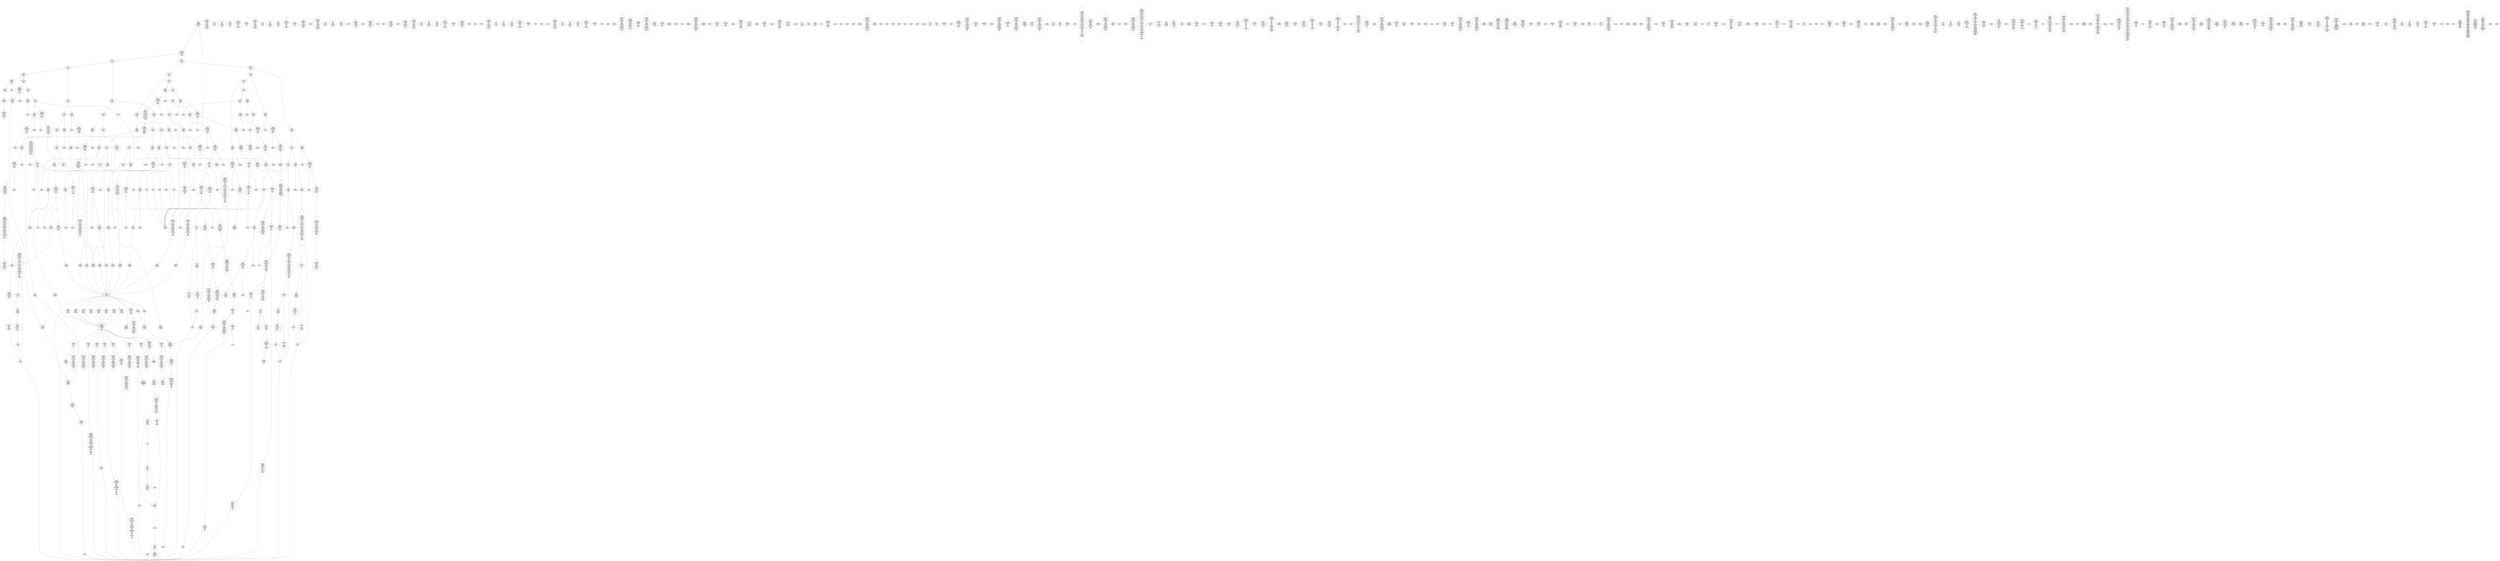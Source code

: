 /* Generated by GvGen v.1.0 (https://www.github.com/stricaud/gvgen) */

digraph G {
compound=true;
   node1 [label="[anywhere]"];
   node2 [label="# 0x0
PUSHX Data
PUSHX Data
MSTORE
PUSHX LogicData
CALLDATASIZE
LT
PUSHX Data
JUMPI
"];
   node3 [label="# 0xd
PUSHX Data
CALLDATALOAD
PUSHX BitData
SHR
PUSHX LogicData
GT
PUSHX Data
JUMPI
"];
   node4 [label="# 0x1e
PUSHX LogicData
GT
PUSHX Data
JUMPI
"];
   node5 [label="# 0x29
PUSHX LogicData
GT
PUSHX Data
JUMPI
"];
   node6 [label="# 0x34
PUSHX LogicData
EQ
PUSHX Data
JUMPI
"];
   node7 [label="# 0x3f
PUSHX LogicData
EQ
PUSHX Data
JUMPI
"];
   node8 [label="# 0x4a
PUSHX LogicData
EQ
PUSHX Data
JUMPI
"];
   node9 [label="# 0x55
PUSHX LogicData
EQ
PUSHX Data
JUMPI
"];
   node10 [label="# 0x60
PUSHX LogicData
EQ
PUSHX Data
JUMPI
"];
   node11 [label="# 0x6b
PUSHX Data
JUMP
"];
   node12 [label="# 0x6f
JUMPDEST
PUSHX LogicData
EQ
PUSHX Data
JUMPI
"];
   node13 [label="# 0x7b
PUSHX LogicData
EQ
PUSHX Data
JUMPI
"];
   node14 [label="# 0x86
PUSHX LogicData
EQ
PUSHX Data
JUMPI
"];
   node15 [label="# 0x91
PUSHX LogicData
EQ
PUSHX Data
JUMPI
"];
   node16 [label="# 0x9c
PUSHX Data
JUMP
"];
   node17 [label="# 0xa0
JUMPDEST
PUSHX LogicData
GT
PUSHX Data
JUMPI
"];
   node18 [label="# 0xac
PUSHX LogicData
EQ
PUSHX Data
JUMPI
"];
   node19 [label="# 0xb7
PUSHX LogicData
EQ
PUSHX Data
JUMPI
"];
   node20 [label="# 0xc2
PUSHX LogicData
EQ
PUSHX Data
JUMPI
"];
   node21 [label="# 0xcd
PUSHX LogicData
EQ
PUSHX Data
JUMPI
"];
   node22 [label="# 0xd8
PUSHX Data
JUMP
"];
   node23 [label="# 0xdc
JUMPDEST
PUSHX LogicData
EQ
PUSHX Data
JUMPI
"];
   node24 [label="# 0xe8
PUSHX LogicData
EQ
PUSHX Data
JUMPI
"];
   node25 [label="# 0xf3
PUSHX LogicData
EQ
PUSHX Data
JUMPI
"];
   node26 [label="# 0xfe
PUSHX LogicData
EQ
PUSHX Data
JUMPI
"];
   node27 [label="# 0x109
PUSHX Data
JUMP
"];
   node28 [label="# 0x10d
JUMPDEST
PUSHX LogicData
GT
PUSHX Data
JUMPI
"];
   node29 [label="# 0x119
PUSHX LogicData
GT
PUSHX Data
JUMPI
"];
   node30 [label="# 0x124
PUSHX LogicData
EQ
PUSHX Data
JUMPI
"];
   node31 [label="# 0x12f
PUSHX LogicData
EQ
PUSHX Data
JUMPI
"];
   node32 [label="# 0x13a
PUSHX LogicData
EQ
PUSHX Data
JUMPI
"];
   node33 [label="# 0x145
PUSHX LogicData
EQ
PUSHX Data
JUMPI
"];
   node34 [label="# 0x150
PUSHX Data
JUMP
"];
   node35 [label="# 0x154
JUMPDEST
PUSHX LogicData
EQ
PUSHX Data
JUMPI
"];
   node36 [label="# 0x160
PUSHX LogicData
EQ
PUSHX Data
JUMPI
"];
   node37 [label="# 0x16b
PUSHX LogicData
EQ
PUSHX Data
JUMPI
"];
   node38 [label="# 0x176
PUSHX LogicData
EQ
PUSHX Data
JUMPI
"];
   node39 [label="# 0x181
PUSHX Data
JUMP
"];
   node40 [label="# 0x185
JUMPDEST
PUSHX LogicData
GT
PUSHX Data
JUMPI
"];
   node41 [label="# 0x191
PUSHX LogicData
EQ
PUSHX Data
JUMPI
"];
   node42 [label="# 0x19c
PUSHX LogicData
EQ
PUSHX Data
JUMPI
"];
   node43 [label="# 0x1a7
PUSHX LogicData
EQ
PUSHX Data
JUMPI
"];
   node44 [label="# 0x1b2
PUSHX LogicData
EQ
PUSHX Data
JUMPI
"];
   node45 [label="# 0x1bd
PUSHX Data
JUMP
"];
   node46 [label="# 0x1c1
JUMPDEST
PUSHX LogicData
EQ
PUSHX Data
JUMPI
"];
   node47 [label="# 0x1cd
PUSHX LogicData
EQ
PUSHX Data
JUMPI
"];
   node48 [label="# 0x1d8
PUSHX LogicData
EQ
PUSHX Data
JUMPI
"];
   node49 [label="# 0x1e3
PUSHX LogicData
EQ
PUSHX Data
JUMPI
"];
   node50 [label="# 0x1ee
JUMPDEST
PUSHX Data
REVERT
"];
   node51 [label="# 0x1f3
JUMPDEST
CALLVALUE
ISZERO
PUSHX Data
JUMPI
"];
   node52 [label="# 0x1fb
PUSHX Data
REVERT
"];
   node53 [label="# 0x1ff
JUMPDEST
PUSHX Data
PUSHX ArithData
CALLDATASIZE
SUB
PUSHX LogicData
LT
ISZERO
PUSHX Data
JUMPI
"];
   node54 [label="# 0x212
PUSHX Data
REVERT
"];
   node55 [label="# 0x216
JUMPDEST
ADD
CALLDATALOAD
PUSHX BitData
NOT
AND
PUSHX ArithData
ADD
PUSHX Data
JUMP
"];
   node56 [label="# 0x24b
JUMPDEST
PUSHX MemData
MLOAD
ISZERO
ISZERO
MSTORE
PUSHX ArithData
ADD
PUSHX MemData
MLOAD
SUB
RETURN
"];
   node57 [label="# 0x263
JUMPDEST
CALLVALUE
ISZERO
PUSHX Data
JUMPI
"];
   node58 [label="# 0x26b
PUSHX Data
REVERT
"];
   node59 [label="# 0x26f
JUMPDEST
PUSHX Data
PUSHX Data
JUMP
"];
   node60 [label="# 0x278
JUMPDEST
PUSHX MemData
MLOAD
PUSHX ArithData
ADD
SUB
MSTORE
MLOAD
MSTORE
PUSHX ArithData
ADD
MLOAD
PUSHX ArithData
ADD
PUSHX Data
"];
   node61 [label="# 0x29d
JUMPDEST
LT
ISZERO
PUSHX Data
JUMPI
"];
   node62 [label="# 0x2a6
ADD
MLOAD
ADD
MSTORE
PUSHX ArithData
ADD
PUSHX Data
JUMP
"];
   node63 [label="# 0x2b8
JUMPDEST
ADD
PUSHX BitData
AND
ISZERO
PUSHX Data
JUMPI
"];
   node64 [label="# 0x2cc
SUB
MLOAD
PUSHX ArithData
PUSHX ArithData
SUB
PUSHX ArithData
EXP
SUB
NOT
AND
MSTORE
PUSHX ArithData
ADD
"];
   node65 [label="# 0x2e5
JUMPDEST
PUSHX MemData
MLOAD
SUB
RETURN
"];
   node66 [label="# 0x2f3
JUMPDEST
CALLVALUE
ISZERO
PUSHX Data
JUMPI
"];
   node67 [label="# 0x2fb
PUSHX Data
REVERT
"];
   node68 [label="# 0x2ff
JUMPDEST
PUSHX Data
PUSHX Data
JUMP
"];
   node69 [label="# 0x308
JUMPDEST
PUSHX MemData
MLOAD
PUSHX ArithData
ADD
SUB
MSTORE
MLOAD
MSTORE
PUSHX ArithData
ADD
MLOAD
PUSHX ArithData
ADD
PUSHX Data
"];
   node70 [label="# 0x32d
JUMPDEST
LT
ISZERO
PUSHX Data
JUMPI
"];
   node71 [label="# 0x336
ADD
MLOAD
ADD
MSTORE
PUSHX ArithData
ADD
PUSHX Data
JUMP
"];
   node72 [label="# 0x348
JUMPDEST
ADD
PUSHX BitData
AND
ISZERO
PUSHX Data
JUMPI
"];
   node73 [label="# 0x35c
SUB
MLOAD
PUSHX ArithData
PUSHX ArithData
SUB
PUSHX ArithData
EXP
SUB
NOT
AND
MSTORE
PUSHX ArithData
ADD
"];
   node74 [label="# 0x375
JUMPDEST
PUSHX MemData
MLOAD
SUB
RETURN
"];
   node75 [label="# 0x383
JUMPDEST
CALLVALUE
ISZERO
PUSHX Data
JUMPI
"];
   node76 [label="# 0x38b
PUSHX Data
REVERT
"];
   node77 [label="# 0x38f
JUMPDEST
PUSHX Data
PUSHX ArithData
CALLDATASIZE
SUB
PUSHX LogicData
LT
ISZERO
PUSHX Data
JUMPI
"];
   node78 [label="# 0x3a2
PUSHX Data
REVERT
"];
   node79 [label="# 0x3a6
JUMPDEST
ADD
CALLDATALOAD
PUSHX ArithData
ADD
PUSHX Data
JUMP
"];
   node80 [label="# 0x3bc
JUMPDEST
PUSHX MemData
MLOAD
PUSHX BitData
AND
MSTORE
PUSHX ArithData
ADD
PUSHX MemData
MLOAD
SUB
RETURN
"];
   node81 [label="# 0x3e8
JUMPDEST
CALLVALUE
ISZERO
PUSHX Data
JUMPI
"];
   node82 [label="# 0x3f0
PUSHX Data
REVERT
"];
   node83 [label="# 0x3f4
JUMPDEST
PUSHX Data
PUSHX ArithData
CALLDATASIZE
SUB
PUSHX LogicData
LT
ISZERO
PUSHX Data
JUMPI
"];
   node84 [label="# 0x407
PUSHX Data
REVERT
"];
   node85 [label="# 0x40b
JUMPDEST
ADD
CALLDATALOAD
PUSHX BitData
AND
PUSHX ArithData
ADD
CALLDATALOAD
PUSHX ArithData
ADD
PUSHX Data
JUMP
"];
   node86 [label="# 0x441
JUMPDEST
STOP
"];
   node87 [label="# 0x443
JUMPDEST
CALLVALUE
ISZERO
PUSHX Data
JUMPI
"];
   node88 [label="# 0x44b
PUSHX Data
REVERT
"];
   node89 [label="# 0x44f
JUMPDEST
PUSHX Data
PUSHX ArithData
CALLDATASIZE
SUB
PUSHX LogicData
LT
ISZERO
PUSHX Data
JUMPI
"];
   node90 [label="# 0x462
PUSHX Data
REVERT
"];
   node91 [label="# 0x466
JUMPDEST
ADD
CALLDATALOAD
PUSHX BitData
AND
PUSHX ArithData
ADD
PUSHX Data
JUMP
"];
   node92 [label="# 0x492
JUMPDEST
PUSHX MemData
MLOAD
PUSHX ArithData
ADD
SUB
MSTORE
MLOAD
MSTORE
PUSHX ArithData
ADD
MLOAD
PUSHX ArithData
ADD
PUSHX ArithData
MUL
PUSHX Data
"];
   node93 [label="# 0x4ba
JUMPDEST
LT
ISZERO
PUSHX Data
JUMPI
"];
   node94 [label="# 0x4c3
ADD
MLOAD
ADD
MSTORE
PUSHX ArithData
ADD
PUSHX Data
JUMP
"];
   node95 [label="# 0x4d5
JUMPDEST
ADD
PUSHX MemData
MLOAD
SUB
RETURN
"];
   node96 [label="# 0x4e9
JUMPDEST
CALLVALUE
ISZERO
PUSHX Data
JUMPI
"];
   node97 [label="# 0x4f1
PUSHX Data
REVERT
"];
   node98 [label="# 0x4f5
JUMPDEST
PUSHX Data
PUSHX Data
JUMP
"];
   node99 [label="# 0x4fe
JUMPDEST
PUSHX MemData
MLOAD
MSTORE
PUSHX ArithData
ADD
PUSHX MemData
MLOAD
SUB
RETURN
"];
   node100 [label="# 0x514
JUMPDEST
CALLVALUE
ISZERO
PUSHX Data
JUMPI
"];
   node101 [label="# 0x51c
PUSHX Data
REVERT
"];
   node102 [label="# 0x520
JUMPDEST
PUSHX Data
PUSHX ArithData
CALLDATASIZE
SUB
PUSHX LogicData
LT
ISZERO
PUSHX Data
JUMPI
"];
   node103 [label="# 0x533
PUSHX Data
REVERT
"];
   node104 [label="# 0x537
JUMPDEST
ADD
CALLDATALOAD
PUSHX ArithData
ADD
PUSHX LogicData
GT
ISZERO
PUSHX Data
JUMPI
"];
   node105 [label="# 0x550
PUSHX Data
REVERT
"];
   node106 [label="# 0x554
JUMPDEST
ADD
PUSHX ArithData
ADD
GT
ISZERO
PUSHX Data
JUMPI
"];
   node107 [label="# 0x562
PUSHX Data
REVERT
"];
   node108 [label="# 0x566
JUMPDEST
CALLDATALOAD
PUSHX ArithData
ADD
PUSHX ArithData
MUL
ADD
GT
PUSHX LogicData
GT
OR
ISZERO
PUSHX Data
JUMPI
"];
   node109 [label="# 0x584
PUSHX Data
REVERT
"];
   node110 [label="# 0x588
JUMPDEST
PUSHX ArithData
ADD
PUSHX ArithData
DIV
MUL
PUSHX ArithData
ADD
PUSHX MemData
MLOAD
ADD
PUSHX Data
MSTORE
MSTORE
PUSHX ArithData
ADD
CALLDATACOPY
PUSHX Data
ADD
MSTORE
PUSHX BitData
NOT
PUSHX ArithData
ADD
AND
ADD
PUSHX Data
JUMP
"];
   node111 [label="# 0x5da
JUMPDEST
STOP
"];
   node112 [label="# 0x5dc
JUMPDEST
CALLVALUE
ISZERO
PUSHX Data
JUMPI
"];
   node113 [label="# 0x5e4
PUSHX Data
REVERT
"];
   node114 [label="# 0x5e8
JUMPDEST
PUSHX Data
PUSHX Data
JUMP
"];
   node115 [label="# 0x5f1
JUMPDEST
PUSHX MemData
MLOAD
MSTORE
PUSHX ArithData
ADD
PUSHX MemData
MLOAD
SUB
RETURN
"];
   node116 [label="# 0x607
JUMPDEST
CALLVALUE
ISZERO
PUSHX Data
JUMPI
"];
   node117 [label="# 0x60f
PUSHX Data
REVERT
"];
   node118 [label="# 0x613
JUMPDEST
PUSHX Data
PUSHX ArithData
CALLDATASIZE
SUB
PUSHX LogicData
LT
ISZERO
PUSHX Data
JUMPI
"];
   node119 [label="# 0x626
PUSHX Data
REVERT
"];
   node120 [label="# 0x62a
JUMPDEST
ADD
CALLDATALOAD
PUSHX BitData
AND
PUSHX ArithData
ADD
CALLDATALOAD
PUSHX BitData
AND
PUSHX ArithData
ADD
CALLDATALOAD
PUSHX ArithData
ADD
PUSHX Data
JUMP
"];
   node121 [label="# 0x680
JUMPDEST
STOP
"];
   node122 [label="# 0x682
JUMPDEST
CALLVALUE
ISZERO
PUSHX Data
JUMPI
"];
   node123 [label="# 0x68a
PUSHX Data
REVERT
"];
   node124 [label="# 0x68e
JUMPDEST
PUSHX Data
PUSHX ArithData
CALLDATASIZE
SUB
PUSHX LogicData
LT
ISZERO
PUSHX Data
JUMPI
"];
   node125 [label="# 0x6a1
PUSHX Data
REVERT
"];
   node126 [label="# 0x6a5
JUMPDEST
ADD
CALLDATALOAD
PUSHX BitData
AND
PUSHX ArithData
ADD
CALLDATALOAD
PUSHX ArithData
ADD
PUSHX Data
JUMP
"];
   node127 [label="# 0x6db
JUMPDEST
PUSHX MemData
MLOAD
MSTORE
PUSHX ArithData
ADD
PUSHX MemData
MLOAD
SUB
RETURN
"];
   node128 [label="# 0x6f1
JUMPDEST
CALLVALUE
ISZERO
PUSHX Data
JUMPI
"];
   node129 [label="# 0x6f9
PUSHX Data
REVERT
"];
   node130 [label="# 0x6fd
JUMPDEST
PUSHX Data
PUSHX Data
JUMP
"];
   node131 [label="# 0x706
JUMPDEST
STOP
"];
   node132 [label="# 0x708
JUMPDEST
CALLVALUE
ISZERO
PUSHX Data
JUMPI
"];
   node133 [label="# 0x710
PUSHX Data
REVERT
"];
   node134 [label="# 0x714
JUMPDEST
PUSHX Data
PUSHX ArithData
CALLDATASIZE
SUB
PUSHX LogicData
LT
ISZERO
PUSHX Data
JUMPI
"];
   node135 [label="# 0x727
PUSHX Data
REVERT
"];
   node136 [label="# 0x72b
JUMPDEST
ADD
CALLDATALOAD
PUSHX BitData
AND
PUSHX ArithData
ADD
CALLDATALOAD
PUSHX BitData
AND
PUSHX ArithData
ADD
CALLDATALOAD
PUSHX ArithData
ADD
PUSHX Data
JUMP
"];
   node137 [label="# 0x781
JUMPDEST
STOP
"];
   node138 [label="# 0x783
JUMPDEST
CALLVALUE
ISZERO
PUSHX Data
JUMPI
"];
   node139 [label="# 0x78b
PUSHX Data
REVERT
"];
   node140 [label="# 0x78f
JUMPDEST
PUSHX Data
PUSHX ArithData
CALLDATASIZE
SUB
PUSHX LogicData
LT
ISZERO
PUSHX Data
JUMPI
"];
   node141 [label="# 0x7a2
PUSHX Data
REVERT
"];
   node142 [label="# 0x7a6
JUMPDEST
ADD
CALLDATALOAD
PUSHX ArithData
ADD
PUSHX Data
JUMP
"];
   node143 [label="# 0x7bc
JUMPDEST
PUSHX MemData
MLOAD
MSTORE
PUSHX ArithData
ADD
PUSHX MemData
MLOAD
SUB
RETURN
"];
   node144 [label="# 0x7d2
JUMPDEST
CALLVALUE
ISZERO
PUSHX Data
JUMPI
"];
   node145 [label="# 0x7da
PUSHX Data
REVERT
"];
   node146 [label="# 0x7de
JUMPDEST
PUSHX Data
PUSHX ArithData
CALLDATASIZE
SUB
PUSHX LogicData
LT
ISZERO
PUSHX Data
JUMPI
"];
   node147 [label="# 0x7f1
PUSHX Data
REVERT
"];
   node148 [label="# 0x7f5
JUMPDEST
ADD
CALLDATALOAD
PUSHX ArithData
ADD
PUSHX LogicData
GT
ISZERO
PUSHX Data
JUMPI
"];
   node149 [label="# 0x80e
PUSHX Data
REVERT
"];
   node150 [label="# 0x812
JUMPDEST
ADD
PUSHX ArithData
ADD
GT
ISZERO
PUSHX Data
JUMPI
"];
   node151 [label="# 0x820
PUSHX Data
REVERT
"];
   node152 [label="# 0x824
JUMPDEST
CALLDATALOAD
PUSHX ArithData
ADD
PUSHX ArithData
MUL
ADD
GT
PUSHX LogicData
GT
OR
ISZERO
PUSHX Data
JUMPI
"];
   node153 [label="# 0x842
PUSHX Data
REVERT
"];
   node154 [label="# 0x846
JUMPDEST
PUSHX ArithData
ADD
PUSHX ArithData
DIV
MUL
PUSHX ArithData
ADD
PUSHX MemData
MLOAD
ADD
PUSHX Data
MSTORE
MSTORE
PUSHX ArithData
ADD
CALLDATACOPY
PUSHX Data
ADD
MSTORE
PUSHX BitData
NOT
PUSHX ArithData
ADD
AND
ADD
PUSHX Data
JUMP
"];
   node155 [label="# 0x898
JUMPDEST
STOP
"];
   node156 [label="# 0x89a
JUMPDEST
CALLVALUE
ISZERO
PUSHX Data
JUMPI
"];
   node157 [label="# 0x8a2
PUSHX Data
REVERT
"];
   node158 [label="# 0x8a6
JUMPDEST
PUSHX Data
PUSHX Data
JUMP
"];
   node159 [label="# 0x8af
JUMPDEST
PUSHX MemData
MLOAD
ISZERO
ISZERO
MSTORE
PUSHX ArithData
ADD
PUSHX MemData
MLOAD
SUB
RETURN
"];
   node160 [label="# 0x8c7
JUMPDEST
CALLVALUE
ISZERO
PUSHX Data
JUMPI
"];
   node161 [label="# 0x8cf
PUSHX Data
REVERT
"];
   node162 [label="# 0x8d3
JUMPDEST
PUSHX Data
PUSHX ArithData
CALLDATASIZE
SUB
PUSHX LogicData
LT
ISZERO
PUSHX Data
JUMPI
"];
   node163 [label="# 0x8e6
PUSHX Data
REVERT
"];
   node164 [label="# 0x8ea
JUMPDEST
ADD
CALLDATALOAD
PUSHX ArithData
ADD
PUSHX Data
JUMP
"];
   node165 [label="# 0x900
JUMPDEST
PUSHX MemData
MLOAD
PUSHX BitData
AND
MSTORE
PUSHX ArithData
ADD
PUSHX MemData
MLOAD
SUB
RETURN
"];
   node166 [label="# 0x92c
JUMPDEST
CALLVALUE
ISZERO
PUSHX Data
JUMPI
"];
   node167 [label="# 0x934
PUSHX Data
REVERT
"];
   node168 [label="# 0x938
JUMPDEST
PUSHX Data
PUSHX Data
JUMP
"];
   node169 [label="# 0x941
JUMPDEST
PUSHX MemData
MLOAD
PUSHX ArithData
ADD
SUB
MSTORE
MLOAD
MSTORE
PUSHX ArithData
ADD
MLOAD
PUSHX ArithData
ADD
PUSHX Data
"];
   node170 [label="# 0x966
JUMPDEST
LT
ISZERO
PUSHX Data
JUMPI
"];
   node171 [label="# 0x96f
ADD
MLOAD
ADD
MSTORE
PUSHX ArithData
ADD
PUSHX Data
JUMP
"];
   node172 [label="# 0x981
JUMPDEST
ADD
PUSHX BitData
AND
ISZERO
PUSHX Data
JUMPI
"];
   node173 [label="# 0x995
SUB
MLOAD
PUSHX ArithData
PUSHX ArithData
SUB
PUSHX ArithData
EXP
SUB
NOT
AND
MSTORE
PUSHX ArithData
ADD
"];
   node174 [label="# 0x9ae
JUMPDEST
PUSHX MemData
MLOAD
SUB
RETURN
"];
   node175 [label="# 0x9bc
JUMPDEST
CALLVALUE
ISZERO
PUSHX Data
JUMPI
"];
   node176 [label="# 0x9c4
PUSHX Data
REVERT
"];
   node177 [label="# 0x9c8
JUMPDEST
PUSHX Data
PUSHX ArithData
CALLDATASIZE
SUB
PUSHX LogicData
LT
ISZERO
PUSHX Data
JUMPI
"];
   node178 [label="# 0x9db
PUSHX Data
REVERT
"];
   node179 [label="# 0x9df
JUMPDEST
ADD
CALLDATALOAD
PUSHX BitData
AND
PUSHX ArithData
ADD
PUSHX Data
JUMP
"];
   node180 [label="# 0xa0b
JUMPDEST
PUSHX MemData
MLOAD
MSTORE
PUSHX ArithData
ADD
PUSHX MemData
MLOAD
SUB
RETURN
"];
   node181 [label="# 0xa21
JUMPDEST
CALLVALUE
ISZERO
PUSHX Data
JUMPI
"];
   node182 [label="# 0xa29
PUSHX Data
REVERT
"];
   node183 [label="# 0xa2d
JUMPDEST
PUSHX Data
PUSHX Data
JUMP
"];
   node184 [label="# 0xa36
JUMPDEST
STOP
"];
   node185 [label="# 0xa38
JUMPDEST
CALLVALUE
ISZERO
PUSHX Data
JUMPI
"];
   node186 [label="# 0xa40
PUSHX Data
REVERT
"];
   node187 [label="# 0xa44
JUMPDEST
PUSHX Data
PUSHX ArithData
CALLDATASIZE
SUB
PUSHX LogicData
LT
ISZERO
PUSHX Data
JUMPI
"];
   node188 [label="# 0xa57
PUSHX Data
REVERT
"];
   node189 [label="# 0xa5b
JUMPDEST
ADD
CALLDATALOAD
PUSHX BitData
AND
PUSHX ArithData
ADD
CALLDATALOAD
PUSHX ArithData
ADD
PUSHX Data
JUMP
"];
   node190 [label="# 0xa91
JUMPDEST
STOP
"];
   node191 [label="# 0xa93
JUMPDEST
CALLVALUE
ISZERO
PUSHX Data
JUMPI
"];
   node192 [label="# 0xa9b
PUSHX Data
REVERT
"];
   node193 [label="# 0xa9f
JUMPDEST
PUSHX Data
PUSHX Data
JUMP
"];
   node194 [label="# 0xaa8
JUMPDEST
PUSHX MemData
MLOAD
PUSHX BitData
AND
MSTORE
PUSHX ArithData
ADD
PUSHX MemData
MLOAD
SUB
RETURN
"];
   node195 [label="# 0xad4
JUMPDEST
CALLVALUE
ISZERO
PUSHX Data
JUMPI
"];
   node196 [label="# 0xadc
PUSHX Data
REVERT
"];
   node197 [label="# 0xae0
JUMPDEST
PUSHX Data
PUSHX ArithData
CALLDATASIZE
SUB
PUSHX LogicData
LT
ISZERO
PUSHX Data
JUMPI
"];
   node198 [label="# 0xaf3
PUSHX Data
REVERT
"];
   node199 [label="# 0xaf7
JUMPDEST
ADD
CALLDATALOAD
PUSHX ArithData
ADD
PUSHX Data
JUMP
"];
   node200 [label="# 0xb0d
JUMPDEST
STOP
"];
   node201 [label="# 0xb0f
JUMPDEST
CALLVALUE
ISZERO
PUSHX Data
JUMPI
"];
   node202 [label="# 0xb17
PUSHX Data
REVERT
"];
   node203 [label="# 0xb1b
JUMPDEST
PUSHX Data
PUSHX Data
JUMP
"];
   node204 [label="# 0xb24
JUMPDEST
PUSHX MemData
MLOAD
PUSHX ArithData
ADD
SUB
MSTORE
MLOAD
MSTORE
PUSHX ArithData
ADD
MLOAD
PUSHX ArithData
ADD
PUSHX Data
"];
   node205 [label="# 0xb49
JUMPDEST
LT
ISZERO
PUSHX Data
JUMPI
"];
   node206 [label="# 0xb52
ADD
MLOAD
ADD
MSTORE
PUSHX ArithData
ADD
PUSHX Data
JUMP
"];
   node207 [label="# 0xb64
JUMPDEST
ADD
PUSHX BitData
AND
ISZERO
PUSHX Data
JUMPI
"];
   node208 [label="# 0xb78
SUB
MLOAD
PUSHX ArithData
PUSHX ArithData
SUB
PUSHX ArithData
EXP
SUB
NOT
AND
MSTORE
PUSHX ArithData
ADD
"];
   node209 [label="# 0xb91
JUMPDEST
PUSHX MemData
MLOAD
SUB
RETURN
"];
   node210 [label="# 0xb9f
JUMPDEST
CALLVALUE
ISZERO
PUSHX Data
JUMPI
"];
   node211 [label="# 0xba7
PUSHX Data
REVERT
"];
   node212 [label="# 0xbab
JUMPDEST
PUSHX Data
PUSHX Data
JUMP
"];
   node213 [label="# 0xbb4
JUMPDEST
PUSHX MemData
MLOAD
MSTORE
PUSHX ArithData
ADD
PUSHX MemData
MLOAD
SUB
RETURN
"];
   node214 [label="# 0xbca
JUMPDEST
PUSHX Data
PUSHX ArithData
CALLDATASIZE
SUB
PUSHX LogicData
LT
ISZERO
PUSHX Data
JUMPI
"];
   node215 [label="# 0xbdc
PUSHX Data
REVERT
"];
   node216 [label="# 0xbe0
JUMPDEST
ADD
CALLDATALOAD
PUSHX ArithData
ADD
PUSHX Data
JUMP
"];
   node217 [label="# 0xbf6
JUMPDEST
STOP
"];
   node218 [label="# 0xbf8
JUMPDEST
CALLVALUE
ISZERO
PUSHX Data
JUMPI
"];
   node219 [label="# 0xc00
PUSHX Data
REVERT
"];
   node220 [label="# 0xc04
JUMPDEST
PUSHX Data
PUSHX ArithData
CALLDATASIZE
SUB
PUSHX LogicData
LT
ISZERO
PUSHX Data
JUMPI
"];
   node221 [label="# 0xc17
PUSHX Data
REVERT
"];
   node222 [label="# 0xc1b
JUMPDEST
ADD
CALLDATALOAD
PUSHX BitData
AND
PUSHX ArithData
ADD
CALLDATALOAD
ISZERO
ISZERO
PUSHX ArithData
ADD
PUSHX Data
JUMP
"];
   node223 [label="# 0xc53
JUMPDEST
STOP
"];
   node224 [label="# 0xc55
JUMPDEST
CALLVALUE
ISZERO
PUSHX Data
JUMPI
"];
   node225 [label="# 0xc5d
PUSHX Data
REVERT
"];
   node226 [label="# 0xc61
JUMPDEST
PUSHX Data
PUSHX ArithData
CALLDATASIZE
SUB
PUSHX LogicData
LT
ISZERO
PUSHX Data
JUMPI
"];
   node227 [label="# 0xc74
PUSHX Data
REVERT
"];
   node228 [label="# 0xc78
JUMPDEST
ADD
CALLDATALOAD
PUSHX BitData
AND
PUSHX ArithData
ADD
CALLDATALOAD
PUSHX BitData
AND
PUSHX ArithData
ADD
CALLDATALOAD
PUSHX ArithData
ADD
CALLDATALOAD
PUSHX ArithData
ADD
PUSHX LogicData
GT
ISZERO
PUSHX Data
JUMPI
"];
   node229 [label="# 0xcdb
PUSHX Data
REVERT
"];
   node230 [label="# 0xcdf
JUMPDEST
ADD
PUSHX ArithData
ADD
GT
ISZERO
PUSHX Data
JUMPI
"];
   node231 [label="# 0xced
PUSHX Data
REVERT
"];
   node232 [label="# 0xcf1
JUMPDEST
CALLDATALOAD
PUSHX ArithData
ADD
PUSHX ArithData
MUL
ADD
GT
PUSHX LogicData
GT
OR
ISZERO
PUSHX Data
JUMPI
"];
   node233 [label="# 0xd0f
PUSHX Data
REVERT
"];
   node234 [label="# 0xd13
JUMPDEST
PUSHX ArithData
ADD
PUSHX ArithData
DIV
MUL
PUSHX ArithData
ADD
PUSHX MemData
MLOAD
ADD
PUSHX Data
MSTORE
MSTORE
PUSHX ArithData
ADD
CALLDATACOPY
PUSHX Data
ADD
MSTORE
PUSHX BitData
NOT
PUSHX ArithData
ADD
AND
ADD
PUSHX Data
JUMP
"];
   node235 [label="# 0xd65
JUMPDEST
STOP
"];
   node236 [label="# 0xd67
JUMPDEST
CALLVALUE
ISZERO
PUSHX Data
JUMPI
"];
   node237 [label="# 0xd6f
PUSHX Data
REVERT
"];
   node238 [label="# 0xd73
JUMPDEST
PUSHX Data
PUSHX ArithData
CALLDATASIZE
SUB
PUSHX LogicData
LT
ISZERO
PUSHX Data
JUMPI
"];
   node239 [label="# 0xd86
PUSHX Data
REVERT
"];
   node240 [label="# 0xd8a
JUMPDEST
ADD
CALLDATALOAD
PUSHX ArithData
ADD
PUSHX Data
JUMP
"];
   node241 [label="# 0xda0
JUMPDEST
PUSHX MemData
MLOAD
PUSHX ArithData
ADD
SUB
MSTORE
MLOAD
MSTORE
PUSHX ArithData
ADD
MLOAD
PUSHX ArithData
ADD
PUSHX Data
"];
   node242 [label="# 0xdc5
JUMPDEST
LT
ISZERO
PUSHX Data
JUMPI
"];
   node243 [label="# 0xdce
ADD
MLOAD
ADD
MSTORE
PUSHX ArithData
ADD
PUSHX Data
JUMP
"];
   node244 [label="# 0xde0
JUMPDEST
ADD
PUSHX BitData
AND
ISZERO
PUSHX Data
JUMPI
"];
   node245 [label="# 0xdf4
SUB
MLOAD
PUSHX ArithData
PUSHX ArithData
SUB
PUSHX ArithData
EXP
SUB
NOT
AND
MSTORE
PUSHX ArithData
ADD
"];
   node246 [label="# 0xe0d
JUMPDEST
PUSHX MemData
MLOAD
SUB
RETURN
"];
   node247 [label="# 0xe1b
JUMPDEST
CALLVALUE
ISZERO
PUSHX Data
JUMPI
"];
   node248 [label="# 0xe23
PUSHX Data
REVERT
"];
   node249 [label="# 0xe27
JUMPDEST
PUSHX Data
PUSHX Data
JUMP
"];
   node250 [label="# 0xe30
JUMPDEST
STOP
"];
   node251 [label="# 0xe32
JUMPDEST
CALLVALUE
ISZERO
PUSHX Data
JUMPI
"];
   node252 [label="# 0xe3a
PUSHX Data
REVERT
"];
   node253 [label="# 0xe3e
JUMPDEST
PUSHX Data
PUSHX ArithData
CALLDATASIZE
SUB
PUSHX LogicData
LT
ISZERO
PUSHX Data
JUMPI
"];
   node254 [label="# 0xe51
PUSHX Data
REVERT
"];
   node255 [label="# 0xe55
JUMPDEST
ADD
CALLDATALOAD
PUSHX BitData
AND
PUSHX ArithData
ADD
CALLDATALOAD
PUSHX BitData
AND
PUSHX ArithData
ADD
PUSHX Data
JUMP
"];
   node256 [label="# 0xea1
JUMPDEST
PUSHX MemData
MLOAD
ISZERO
ISZERO
MSTORE
PUSHX ArithData
ADD
PUSHX MemData
MLOAD
SUB
RETURN
"];
   node257 [label="# 0xeb9
JUMPDEST
CALLVALUE
ISZERO
PUSHX Data
JUMPI
"];
   node258 [label="# 0xec1
PUSHX Data
REVERT
"];
   node259 [label="# 0xec5
JUMPDEST
PUSHX Data
PUSHX ArithData
CALLDATASIZE
SUB
PUSHX LogicData
LT
ISZERO
PUSHX Data
JUMPI
"];
   node260 [label="# 0xed8
PUSHX Data
REVERT
"];
   node261 [label="# 0xedc
JUMPDEST
ADD
CALLDATALOAD
PUSHX BitData
AND
PUSHX ArithData
ADD
PUSHX Data
JUMP
"];
   node262 [label="# 0xf08
JUMPDEST
STOP
"];
   node263 [label="# 0xf0a
JUMPDEST
CALLVALUE
ISZERO
PUSHX Data
JUMPI
"];
   node264 [label="# 0xf12
PUSHX Data
REVERT
"];
   node265 [label="# 0xf16
JUMPDEST
PUSHX Data
PUSHX Data
JUMP
"];
   node266 [label="# 0xf1f
JUMPDEST
PUSHX MemData
MLOAD
MSTORE
PUSHX ArithData
ADD
PUSHX MemData
MLOAD
SUB
RETURN
"];
   node267 [label="# 0xf35
JUMPDEST
PUSHX Data
PUSHX ArithData
PUSHX BitData
NOT
AND
PUSHX BitData
NOT
AND
MSTORE
PUSHX ArithData
ADD
MSTORE
PUSHX ArithData
ADD
PUSHX Data
SHA3
PUSHX ArithData
SLOAD
PUSHX ArithData
EXP
DIV
PUSHX BitData
AND
JUMP
"];
   node268 [label="# 0xf9c
JUMPDEST
PUSHX Data
PUSHX StorData
SLOAD
PUSHX ArithData
PUSHX BitData
AND
ISZERO
PUSHX ArithData
MUL
SUB
AND
PUSHX Data
DIV
PUSHX ArithData
ADD
PUSHX ArithData
DIV
MUL
PUSHX ArithData
ADD
PUSHX MemData
MLOAD
ADD
PUSHX Data
MSTORE
MSTORE
PUSHX ArithData
ADD
SLOAD
PUSHX ArithData
PUSHX BitData
AND
ISZERO
PUSHX ArithData
MUL
SUB
AND
PUSHX Data
DIV
ISZERO
PUSHX Data
JUMPI
"];
   node269 [label="# 0xfee
PUSHX LogicData
LT
PUSHX Data
JUMPI
"];
   node270 [label="# 0xff6
PUSHX ArithData
SLOAD
DIV
MUL
MSTORE
PUSHX ArithData
ADD
PUSHX Data
JUMP
"];
   node271 [label="# 0x1009
JUMPDEST
ADD
PUSHX Data
MSTORE
PUSHX Data
PUSHX Data
SHA3
"];
   node272 [label="# 0x1017
JUMPDEST
SLOAD
MSTORE
PUSHX ArithData
ADD
PUSHX ArithData
ADD
GT
PUSHX Data
JUMPI
"];
   node273 [label="# 0x102b
SUB
PUSHX BitData
AND
ADD
"];
   node274 [label="# 0x1034
JUMPDEST
JUMP
"];
   node275 [label="# 0x103e
JUMPDEST
PUSHX StorData
SLOAD
PUSHX ArithData
PUSHX BitData
AND
ISZERO
PUSHX ArithData
MUL
SUB
AND
PUSHX Data
DIV
PUSHX ArithData
ADD
PUSHX ArithData
DIV
MUL
PUSHX ArithData
ADD
PUSHX MemData
MLOAD
ADD
PUSHX Data
MSTORE
MSTORE
PUSHX ArithData
ADD
SLOAD
PUSHX ArithData
PUSHX BitData
AND
ISZERO
PUSHX ArithData
MUL
SUB
AND
PUSHX Data
DIV
ISZERO
PUSHX Data
JUMPI
"];
   node276 [label="# 0x108e
PUSHX LogicData
LT
PUSHX Data
JUMPI
"];
   node277 [label="# 0x1096
PUSHX ArithData
SLOAD
DIV
MUL
MSTORE
PUSHX ArithData
ADD
PUSHX Data
JUMP
"];
   node278 [label="# 0x10a9
JUMPDEST
ADD
PUSHX Data
MSTORE
PUSHX Data
PUSHX Data
SHA3
"];
   node279 [label="# 0x10b7
JUMPDEST
SLOAD
MSTORE
PUSHX ArithData
ADD
PUSHX ArithData
ADD
GT
PUSHX Data
JUMPI
"];
   node280 [label="# 0x10cb
SUB
PUSHX BitData
AND
ADD
"];
   node281 [label="# 0x10d4
JUMPDEST
JUMP
"];
   node282 [label="# 0x10dc
JUMPDEST
PUSHX Data
PUSHX Data
PUSHX Data
JUMP
"];
   node283 [label="# 0x10e7
JUMPDEST
PUSHX Data
JUMPI
"];
   node284 [label="# 0x10ec
PUSHX MemData
MLOAD
PUSHX Data
MSTORE
PUSHX ArithData
ADD
PUSHX ArithData
ADD
SUB
MSTORE
PUSHX Data
MSTORE
PUSHX ArithData
ADD
PUSHX Data
PUSHX Data
CODECOPY
PUSHX ArithData
ADD
PUSHX MemData
MLOAD
SUB
REVERT
"];
   node285 [label="# 0x113c
JUMPDEST
PUSHX Data
PUSHX ArithData
MSTORE
PUSHX ArithData
ADD
MSTORE
PUSHX ArithData
ADD
PUSHX Data
SHA3
PUSHX ArithData
SLOAD
PUSHX ArithData
EXP
DIV
PUSHX BitData
AND
JUMP
"];
   node286 [label="# 0x1177
JUMPDEST
PUSHX Data
PUSHX Data
PUSHX Data
JUMP
"];
   node287 [label="# 0x1182
JUMPDEST
PUSHX BitData
AND
PUSHX BitData
AND
EQ
ISZERO
PUSHX Data
JUMPI
"];
   node288 [label="# 0x11b9
PUSHX MemData
MLOAD
PUSHX Data
MSTORE
PUSHX ArithData
ADD
PUSHX ArithData
ADD
SUB
MSTORE
PUSHX Data
MSTORE
PUSHX ArithData
ADD
PUSHX Data
PUSHX Data
CODECOPY
PUSHX ArithData
ADD
PUSHX MemData
MLOAD
SUB
REVERT
"];
   node289 [label="# 0x1209
JUMPDEST
PUSHX BitData
AND
PUSHX Data
PUSHX Data
JUMP
"];
   node290 [label="# 0x1228
JUMPDEST
PUSHX BitData
AND
EQ
PUSHX Data
JUMPI
"];
   node291 [label="# 0x1245
PUSHX Data
PUSHX Data
PUSHX Data
JUMP
"];
   node292 [label="# 0x1251
JUMPDEST
PUSHX Data
JUMP
"];
   node293 [label="# 0x1256
JUMPDEST
"];
   node294 [label="# 0x1257
JUMPDEST
PUSHX Data
JUMPI
"];
   node295 [label="# 0x125c
PUSHX MemData
MLOAD
PUSHX Data
MSTORE
PUSHX ArithData
ADD
PUSHX ArithData
ADD
SUB
MSTORE
PUSHX Data
MSTORE
PUSHX ArithData
ADD
PUSHX Data
PUSHX Data
CODECOPY
PUSHX ArithData
ADD
PUSHX MemData
MLOAD
SUB
REVERT
"];
   node296 [label="# 0x12ac
JUMPDEST
PUSHX Data
PUSHX Data
JUMP
"];
   node297 [label="# 0x12b6
JUMPDEST
JUMP
"];
   node298 [label="# 0x12bb
JUMPDEST
PUSHX Data
PUSHX Data
PUSHX Data
PUSHX Data
JUMP
"];
   node299 [label="# 0x12c8
JUMPDEST
PUSHX LogicData
EQ
ISZERO
PUSHX Data
JUMPI
"];
   node300 [label="# 0x12d4
PUSHX LogicData
PUSHX LogicData
GT
ISZERO
PUSHX Data
JUMPI
"];
   node301 [label="# 0x12e7
PUSHX Data
REVERT
"];
   node302 [label="# 0x12eb
JUMPDEST
PUSHX MemData
MLOAD
MSTORE
PUSHX ArithData
MUL
PUSHX ArithData
ADD
ADD
PUSHX Data
MSTORE
ISZERO
PUSHX Data
JUMPI
"];
   node303 [label="# 0x1306
PUSHX ArithData
ADD
PUSHX ArithData
MUL
CALLDATASIZE
CALLDATACOPY
ADD
"];
   node304 [label="# 0x131a
JUMPDEST
PUSHX Data
JUMP
"];
   node305 [label="# 0x1323
JUMPDEST
PUSHX Data
PUSHX LogicData
GT
ISZERO
PUSHX Data
JUMPI
"];
   node306 [label="# 0x1338
PUSHX Data
REVERT
"];
   node307 [label="# 0x133c
JUMPDEST
PUSHX MemData
MLOAD
MSTORE
PUSHX ArithData
MUL
PUSHX ArithData
ADD
ADD
PUSHX Data
MSTORE
ISZERO
PUSHX Data
JUMPI
"];
   node308 [label="# 0x1357
PUSHX ArithData
ADD
PUSHX ArithData
MUL
CALLDATASIZE
CALLDATACOPY
ADD
"];
   node309 [label="# 0x136b
JUMPDEST
PUSHX Data
"];
   node310 [label="# 0x1371
JUMPDEST
LT
ISZERO
PUSHX Data
JUMPI
"];
   node311 [label="# 0x137a
PUSHX Data
PUSHX Data
JUMP
"];
   node312 [label="# 0x1383
JUMPDEST
MLOAD
LT
PUSHX Data
JUMPI
"];
   node313 [label="# 0x138e
INVALID
"];
   node314 [label="# 0x138f
JUMPDEST
PUSHX ArithData
MUL
PUSHX ArithData
ADD
ADD
MSTORE
PUSHX ArithData
ADD
PUSHX Data
JUMP
"];
   node315 [label="# 0x13a8
JUMPDEST
"];
   node316 [label="# 0x13af
JUMPDEST
JUMP
"];
   node317 [label="# 0x13b4
JUMPDEST
PUSHX Data
JUMP
"];
   node318 [label="# 0x13b9
JUMPDEST
PUSHX Data
PUSHX Data
JUMP
"];
   node319 [label="# 0x13c1
JUMPDEST
PUSHX BitData
AND
PUSHX Data
PUSHX Data
JUMP
"];
   node320 [label="# 0x13df
JUMPDEST
PUSHX BitData
AND
EQ
PUSHX Data
JUMPI
"];
   node321 [label="# 0x13fb
PUSHX MemData
MLOAD
PUSHX Data
MSTORE
PUSHX ArithData
ADD
PUSHX ArithData
ADD
SUB
MSTORE
PUSHX Data
MSTORE
PUSHX ArithData
ADD
PUSHX Data
MSTORE
PUSHX ArithData
ADD
PUSHX MemData
MLOAD
SUB
REVERT
"];
   node322 [label="# 0x1468
JUMPDEST
PUSHX Data
MLOAD
PUSHX ArithData
ADD
PUSHX Data
PUSHX Data
JUMP
"];
   node323 [label="# 0x147e
JUMPDEST
JUMP
"];
   node324 [label="# 0x1482
JUMPDEST
PUSHX Data
PUSHX Data
PUSHX Data
PUSHX Data
JUMP
"];
   node325 [label="# 0x148e
JUMPDEST
JUMP
"];
   node326 [label="# 0x1493
JUMPDEST
PUSHX Data
PUSHX Data
PUSHX Data
JUMP
"];
   node327 [label="# 0x149e
JUMPDEST
PUSHX Data
JUMP
"];
   node328 [label="# 0x14a4
JUMPDEST
PUSHX Data
JUMPI
"];
   node329 [label="# 0x14a9
PUSHX MemData
MLOAD
PUSHX Data
MSTORE
PUSHX ArithData
ADD
PUSHX ArithData
ADD
SUB
MSTORE
PUSHX Data
MSTORE
PUSHX ArithData
ADD
PUSHX Data
PUSHX Data
CODECOPY
PUSHX ArithData
ADD
PUSHX MemData
MLOAD
SUB
REVERT
"];
   node330 [label="# 0x14f9
JUMPDEST
PUSHX Data
PUSHX Data
JUMP
"];
   node331 [label="# 0x1504
JUMPDEST
JUMP
"];
   node332 [label="# 0x1509
JUMPDEST
PUSHX Data
PUSHX Data
PUSHX Data
PUSHX ArithData
PUSHX BitData
AND
PUSHX BitData
AND
MSTORE
PUSHX ArithData
ADD
MSTORE
PUSHX ArithData
ADD
PUSHX Data
SHA3
PUSHX BitData
PUSHX BitData
AND
JUMP
"];
   node333 [label="# 0x155c
JUMPDEST
JUMP
"];
   node334 [label="# 0x1564
JUMPDEST
PUSHX Data
PUSHX Data
JUMP
"];
   node335 [label="# 0x156c
JUMPDEST
PUSHX BitData
AND
PUSHX Data
PUSHX Data
JUMP
"];
   node336 [label="# 0x158a
JUMPDEST
PUSHX BitData
AND
EQ
PUSHX Data
JUMPI
"];
   node337 [label="# 0x15a6
PUSHX MemData
MLOAD
PUSHX Data
MSTORE
PUSHX ArithData
ADD
PUSHX ArithData
ADD
SUB
MSTORE
PUSHX Data
MSTORE
PUSHX ArithData
ADD
PUSHX Data
MSTORE
PUSHX ArithData
ADD
PUSHX MemData
MLOAD
SUB
REVERT
"];
   node338 [label="# 0x1613
JUMPDEST
PUSHX Data
SELFBALANCE
CALLER
PUSHX BitData
AND
PUSHX ArithData
ISZERO
MUL
PUSHX MemData
MLOAD
PUSHX Data
PUSHX MemData
MLOAD
SUB
CALL
ISZERO
ISZERO
PUSHX Data
JUMPI
"];
   node339 [label="# 0x1655
RETURNDATASIZE
PUSHX Data
RETURNDATACOPY
RETURNDATASIZE
PUSHX Data
REVERT
"];
   node340 [label="# 0x165e
JUMPDEST
JUMP
"];
   node341 [label="# 0x1662
JUMPDEST
PUSHX Data
PUSHX MemData
MLOAD
PUSHX ArithData
ADD
PUSHX Data
MSTORE
PUSHX Data
MSTORE
PUSHX Data
JUMP
"];
   node342 [label="# 0x167d
JUMPDEST
JUMP
"];
   node343 [label="# 0x1682
JUMPDEST
PUSHX Data
PUSHX Data
PUSHX Data
PUSHX BitData
PUSHX BitData
AND
JUMP
"];
   node344 [label="# 0x1699
JUMPDEST
JUMP
"];
   node345 [label="# 0x16a5
JUMPDEST
PUSHX Data
PUSHX Data
JUMP
"];
   node346 [label="# 0x16ad
JUMPDEST
PUSHX BitData
AND
PUSHX Data
PUSHX Data
JUMP
"];
   node347 [label="# 0x16cb
JUMPDEST
PUSHX BitData
AND
EQ
PUSHX Data
JUMPI
"];
   node348 [label="# 0x16e7
PUSHX MemData
MLOAD
PUSHX Data
MSTORE
PUSHX ArithData
ADD
PUSHX ArithData
ADD
SUB
MSTORE
PUSHX Data
MSTORE
PUSHX ArithData
ADD
PUSHX Data
MSTORE
PUSHX ArithData
ADD
PUSHX MemData
MLOAD
SUB
REVERT
"];
   node349 [label="# 0x1754
JUMPDEST
PUSHX Data
PUSHX Data
JUMP
"];
   node350 [label="# 0x175d
JUMPDEST
JUMP
"];
   node351 [label="# 0x1760
JUMPDEST
PUSHX StorData
PUSHX ArithData
SLOAD
PUSHX ArithData
EXP
DIV
PUSHX BitData
AND
JUMP
"];
   node352 [label="# 0x1773
JUMPDEST
PUSHX Data
PUSHX Data
PUSHX MemData
MLOAD
PUSHX ArithData
ADD
PUSHX Data
MSTORE
PUSHX Data
MSTORE
PUSHX ArithData
ADD
PUSHX Data
PUSHX Data
CODECOPY
PUSHX Data
PUSHX BitData
PUSHX BitData
AND
JUMP
"];
   node353 [label="# 0x17a3
JUMPDEST
JUMP
"];
   node354 [label="# 0x17aa
JUMPDEST
PUSHX Data
PUSHX StorData
SLOAD
PUSHX ArithData
PUSHX BitData
AND
ISZERO
PUSHX ArithData
MUL
SUB
AND
PUSHX Data
DIV
PUSHX ArithData
ADD
PUSHX ArithData
DIV
MUL
PUSHX ArithData
ADD
PUSHX MemData
MLOAD
ADD
PUSHX Data
MSTORE
MSTORE
PUSHX ArithData
ADD
SLOAD
PUSHX ArithData
PUSHX BitData
AND
ISZERO
PUSHX ArithData
MUL
SUB
AND
PUSHX Data
DIV
ISZERO
PUSHX Data
JUMPI
"];
   node355 [label="# 0x17fc
PUSHX LogicData
LT
PUSHX Data
JUMPI
"];
   node356 [label="# 0x1804
PUSHX ArithData
SLOAD
DIV
MUL
MSTORE
PUSHX ArithData
ADD
PUSHX Data
JUMP
"];
   node357 [label="# 0x1817
JUMPDEST
ADD
PUSHX Data
MSTORE
PUSHX Data
PUSHX Data
SHA3
"];
   node358 [label="# 0x1825
JUMPDEST
SLOAD
MSTORE
PUSHX ArithData
ADD
PUSHX ArithData
ADD
GT
PUSHX Data
JUMPI
"];
   node359 [label="# 0x1839
SUB
PUSHX BitData
AND
ADD
"];
   node360 [label="# 0x1842
JUMPDEST
JUMP
"];
   node361 [label="# 0x184c
JUMPDEST
PUSHX BitData
PUSHX BitData
AND
PUSHX BitData
AND
EQ
ISZERO
PUSHX Data
JUMPI
"];
   node362 [label="# 0x1883
PUSHX MemData
MLOAD
PUSHX Data
MSTORE
PUSHX ArithData
ADD
PUSHX ArithData
ADD
SUB
MSTORE
PUSHX Data
MSTORE
PUSHX ArithData
ADD
PUSHX Data
PUSHX Data
CODECOPY
PUSHX ArithData
ADD
PUSHX MemData
MLOAD
SUB
REVERT
"];
   node363 [label="# 0x18d3
JUMPDEST
PUSHX Data
PUSHX Data
PUSHX ArithData
PUSHX BitData
AND
PUSHX BitData
AND
MSTORE
PUSHX ArithData
ADD
MSTORE
PUSHX ArithData
ADD
PUSHX Data
SHA3
PUSHX Data
JUMP
"];
   node364 [label="# 0x191a
JUMPDEST
JUMP
"];
   node365 [label="# 0x1921
JUMPDEST
PUSHX Data
PUSHX Data
JUMP
"];
   node366 [label="# 0x1929
JUMPDEST
PUSHX BitData
AND
PUSHX Data
PUSHX Data
JUMP
"];
   node367 [label="# 0x1947
JUMPDEST
PUSHX BitData
AND
EQ
PUSHX Data
JUMPI
"];
   node368 [label="# 0x1963
PUSHX MemData
MLOAD
PUSHX Data
MSTORE
PUSHX ArithData
ADD
PUSHX ArithData
ADD
SUB
MSTORE
PUSHX Data
MSTORE
PUSHX ArithData
ADD
PUSHX Data
MSTORE
PUSHX ArithData
ADD
PUSHX MemData
MLOAD
SUB
REVERT
"];
   node369 [label="# 0x19d0
JUMPDEST
PUSHX BitData
PUSHX BitData
AND
PUSHX StorData
PUSHX ArithData
SLOAD
PUSHX ArithData
EXP
DIV
PUSHX BitData
AND
PUSHX BitData
AND
PUSHX Data
PUSHX MemData
MLOAD
PUSHX MemData
MLOAD
SUB
LOGX
PUSHX BitData
PUSHX StorData
PUSHX ArithData
PUSHX ArithData
EXP
SLOAD
PUSHX ArithData
MUL
NOT
AND
PUSHX BitData
AND
MUL
OR
SSTORE
JUMP
"];
   node370 [label="# 0x1a91
JUMPDEST
PUSHX Data
PUSHX Data
JUMP
"];
   node371 [label="# 0x1a99
JUMPDEST
PUSHX BitData
AND
PUSHX Data
PUSHX Data
JUMP
"];
   node372 [label="# 0x1ab7
JUMPDEST
PUSHX BitData
AND
EQ
PUSHX Data
JUMPI
"];
   node373 [label="# 0x1ad3
PUSHX MemData
MLOAD
PUSHX Data
MSTORE
PUSHX ArithData
ADD
PUSHX ArithData
ADD
SUB
MSTORE
PUSHX Data
MSTORE
PUSHX ArithData
ADD
PUSHX Data
MSTORE
PUSHX ArithData
ADD
PUSHX MemData
MLOAD
SUB
REVERT
"];
   node374 [label="# 0x1b40
JUMPDEST
PUSHX Data
PUSHX Data
PUSHX Data
JUMP
"];
   node375 [label="# 0x1b4a
JUMPDEST
PUSHX Data
"];
   node376 [label="# 0x1b4f
JUMPDEST
LT
ISZERO
PUSHX Data
JUMPI
"];
   node377 [label="# 0x1b58
PUSHX Data
ADD
PUSHX Data
JUMP
"];
   node378 [label="# 0x1b63
JUMPDEST
PUSHX ArithData
ADD
PUSHX Data
JUMP
"];
   node379 [label="# 0x1b70
JUMPDEST
JUMP
"];
   node380 [label="# 0x1b76
JUMPDEST
PUSHX Data
PUSHX StorData
PUSHX ArithData
SLOAD
PUSHX ArithData
EXP
DIV
PUSHX BitData
AND
JUMP
"];
   node381 [label="# 0x1ba0
JUMPDEST
PUSHX Data
PUSHX Data
JUMP
"];
   node382 [label="# 0x1ba8
JUMPDEST
PUSHX BitData
AND
PUSHX Data
PUSHX Data
JUMP
"];
   node383 [label="# 0x1bc6
JUMPDEST
PUSHX BitData
AND
EQ
PUSHX Data
JUMPI
"];
   node384 [label="# 0x1be2
PUSHX MemData
MLOAD
PUSHX Data
MSTORE
PUSHX ArithData
ADD
PUSHX ArithData
ADD
SUB
MSTORE
PUSHX Data
MSTORE
PUSHX ArithData
ADD
PUSHX Data
MSTORE
PUSHX ArithData
ADD
PUSHX MemData
MLOAD
SUB
REVERT
"];
   node385 [label="# 0x1c4f
JUMPDEST
PUSHX Data
SSTORE
JUMP
"];
   node386 [label="# 0x1c59
JUMPDEST
PUSHX Data
PUSHX StorData
SLOAD
PUSHX ArithData
PUSHX BitData
AND
ISZERO
PUSHX ArithData
MUL
SUB
AND
PUSHX Data
DIV
PUSHX ArithData
ADD
PUSHX ArithData
DIV
MUL
PUSHX ArithData
ADD
PUSHX MemData
MLOAD
ADD
PUSHX Data
MSTORE
MSTORE
PUSHX ArithData
ADD
SLOAD
PUSHX ArithData
PUSHX BitData
AND
ISZERO
PUSHX ArithData
MUL
SUB
AND
PUSHX Data
DIV
ISZERO
PUSHX Data
JUMPI
"];
   node387 [label="# 0x1cab
PUSHX LogicData
LT
PUSHX Data
JUMPI
"];
   node388 [label="# 0x1cb3
PUSHX ArithData
SLOAD
DIV
MUL
MSTORE
PUSHX ArithData
ADD
PUSHX Data
JUMP
"];
   node389 [label="# 0x1cc6
JUMPDEST
ADD
PUSHX Data
MSTORE
PUSHX Data
PUSHX Data
SHA3
"];
   node390 [label="# 0x1cd4
JUMPDEST
SLOAD
MSTORE
PUSHX ArithData
ADD
PUSHX ArithData
ADD
GT
PUSHX Data
JUMPI
"];
   node391 [label="# 0x1ce8
SUB
PUSHX BitData
AND
ADD
"];
   node392 [label="# 0x1cf1
JUMPDEST
JUMP
"];
   node393 [label="# 0x1cfb
JUMPDEST
PUSHX Data
PUSHX StorData
SLOAD
JUMP
"];
   node394 [label="# 0x1d05
JUMPDEST
PUSHX Data
PUSHX Data
PUSHX Data
JUMP
"];
   node395 [label="# 0x1d0f
JUMPDEST
PUSHX StorData
PUSHX ArithData
SLOAD
PUSHX ArithData
EXP
DIV
PUSHX BitData
AND
PUSHX Data
JUMPI
"];
   node396 [label="# 0x1d26
PUSHX MemData
MLOAD
PUSHX Data
MSTORE
PUSHX ArithData
ADD
PUSHX ArithData
ADD
SUB
MSTORE
PUSHX Data
MSTORE
PUSHX ArithData
ADD
PUSHX Data
MSTORE
PUSHX ArithData
ADD
PUSHX MemData
MLOAD
SUB
REVERT
"];
   node397 [label="# 0x1d93
JUMPDEST
PUSHX LogicData
GT
ISZERO
PUSHX Data
JUMPI
"];
   node398 [label="# 0x1d9e
PUSHX ArithData
PUSHX ArithData
ADD
LT
"];
   node399 [label="# 0x1da6
JUMPDEST
PUSHX Data
JUMPI
"];
   node400 [label="# 0x1dab
PUSHX MemData
MLOAD
PUSHX Data
MSTORE
PUSHX ArithData
ADD
PUSHX ArithData
ADD
SUB
MSTORE
PUSHX Data
MSTORE
PUSHX ArithData
ADD
PUSHX Data
PUSHX Data
CODECOPY
PUSHX ArithData
ADD
PUSHX MemData
MLOAD
SUB
REVERT
"];
   node401 [label="# 0x1dfb
JUMPDEST
PUSHX ArithData
PUSHX ArithData
ADD
ADD
LT
PUSHX Data
JUMPI
"];
   node402 [label="# 0x1e0a
PUSHX MemData
MLOAD
PUSHX Data
MSTORE
PUSHX ArithData
ADD
PUSHX ArithData
ADD
SUB
MSTORE
PUSHX Data
MSTORE
PUSHX ArithData
ADD
PUSHX Data
PUSHX Data
CODECOPY
PUSHX ArithData
ADD
PUSHX MemData
MLOAD
SUB
REVERT
"];
   node403 [label="# 0x1e5a
JUMPDEST
PUSHX Data
PUSHX StorData
SLOAD
PUSHX BitData
PUSHX BitData
AND
JUMP
"];
   node404 [label="# 0x1e6f
JUMPDEST
CALLVALUE
LT
ISZERO
PUSHX Data
JUMPI
"];
   node405 [label="# 0x1e77
PUSHX MemData
MLOAD
PUSHX Data
MSTORE
PUSHX ArithData
ADD
PUSHX ArithData
ADD
SUB
MSTORE
PUSHX Data
MSTORE
PUSHX ArithData
ADD
PUSHX Data
MSTORE
PUSHX ArithData
ADD
PUSHX MemData
MLOAD
SUB
REVERT
"];
   node406 [label="# 0x1ee4
JUMPDEST
PUSHX Data
"];
   node407 [label="# 0x1ee7
JUMPDEST
LT
ISZERO
PUSHX Data
JUMPI
"];
   node408 [label="# 0x1ef0
PUSHX Data
CALLER
ADD
PUSHX Data
JUMP
"];
   node409 [label="# 0x1efb
JUMPDEST
PUSHX ArithData
ADD
PUSHX Data
JUMP
"];
   node410 [label="# 0x1f08
JUMPDEST
JUMP
"];
   node411 [label="# 0x1f0d
JUMPDEST
PUSHX Data
PUSHX Data
JUMP
"];
   node412 [label="# 0x1f15
JUMPDEST
PUSHX BitData
AND
PUSHX BitData
AND
EQ
ISZERO
PUSHX Data
JUMPI
"];
   node413 [label="# 0x1f49
PUSHX MemData
MLOAD
PUSHX Data
MSTORE
PUSHX ArithData
ADD
PUSHX ArithData
ADD
SUB
MSTORE
PUSHX Data
MSTORE
PUSHX ArithData
ADD
PUSHX Data
MSTORE
PUSHX ArithData
ADD
PUSHX MemData
MLOAD
SUB
REVERT
"];
   node414 [label="# 0x1fb6
JUMPDEST
PUSHX Data
PUSHX Data
PUSHX Data
PUSHX Data
JUMP
"];
   node415 [label="# 0x1fc3
JUMPDEST
PUSHX BitData
AND
PUSHX BitData
AND
MSTORE
PUSHX ArithData
ADD
MSTORE
PUSHX ArithData
ADD
PUSHX Data
SHA3
PUSHX ArithData
PUSHX BitData
AND
PUSHX BitData
AND
MSTORE
PUSHX ArithData
ADD
MSTORE
PUSHX ArithData
ADD
PUSHX Data
SHA3
PUSHX ArithData
PUSHX ArithData
EXP
SLOAD
PUSHX ArithData
MUL
NOT
AND
ISZERO
ISZERO
MUL
OR
SSTORE
PUSHX BitData
AND
PUSHX Data
PUSHX Data
JUMP
"];
   node416 [label="# 0x2070
JUMPDEST
PUSHX BitData
AND
PUSHX Data
PUSHX MemData
MLOAD
ISZERO
ISZERO
MSTORE
PUSHX ArithData
ADD
PUSHX MemData
MLOAD
SUB
LOGX
JUMP
"];
   node417 [label="# 0x20c3
JUMPDEST
PUSHX Data
PUSHX Data
PUSHX Data
JUMP
"];
   node418 [label="# 0x20ce
JUMPDEST
PUSHX Data
JUMP
"];
   node419 [label="# 0x20d4
JUMPDEST
PUSHX Data
JUMPI
"];
   node420 [label="# 0x20d9
PUSHX MemData
MLOAD
PUSHX Data
MSTORE
PUSHX ArithData
ADD
PUSHX ArithData
ADD
SUB
MSTORE
PUSHX Data
MSTORE
PUSHX ArithData
ADD
PUSHX Data
PUSHX Data
CODECOPY
PUSHX ArithData
ADD
PUSHX MemData
MLOAD
SUB
REVERT
"];
   node421 [label="# 0x2129
JUMPDEST
PUSHX Data
PUSHX Data
JUMP
"];
   node422 [label="# 0x2135
JUMPDEST
JUMP
"];
   node423 [label="# 0x213b
JUMPDEST
PUSHX Data
PUSHX Data
PUSHX Data
JUMP
"];
   node424 [label="# 0x2146
JUMPDEST
PUSHX Data
JUMPI
"];
   node425 [label="# 0x214b
PUSHX MemData
MLOAD
PUSHX Data
MSTORE
PUSHX ArithData
ADD
PUSHX ArithData
ADD
SUB
MSTORE
PUSHX Data
MSTORE
PUSHX ArithData
ADD
PUSHX Data
PUSHX Data
CODECOPY
PUSHX ArithData
ADD
PUSHX MemData
MLOAD
SUB
REVERT
"];
   node426 [label="# 0x219b
JUMPDEST
PUSHX Data
PUSHX Data
PUSHX ArithData
MSTORE
PUSHX ArithData
ADD
MSTORE
PUSHX ArithData
ADD
PUSHX Data
SHA3
SLOAD
PUSHX ArithData
PUSHX BitData
AND
ISZERO
PUSHX ArithData
MUL
SUB
AND
PUSHX Data
DIV
PUSHX ArithData
ADD
PUSHX ArithData
DIV
MUL
PUSHX ArithData
ADD
PUSHX MemData
MLOAD
ADD
PUSHX Data
MSTORE
MSTORE
PUSHX ArithData
ADD
SLOAD
PUSHX ArithData
PUSHX BitData
AND
ISZERO
PUSHX ArithData
MUL
SUB
AND
PUSHX Data
DIV
ISZERO
PUSHX Data
JUMPI
"];
   node427 [label="# 0x21fe
PUSHX LogicData
LT
PUSHX Data
JUMPI
"];
   node428 [label="# 0x2206
PUSHX ArithData
SLOAD
DIV
MUL
MSTORE
PUSHX ArithData
ADD
PUSHX Data
JUMP
"];
   node429 [label="# 0x2219
JUMPDEST
ADD
PUSHX Data
MSTORE
PUSHX Data
PUSHX Data
SHA3
"];
   node430 [label="# 0x2227
JUMPDEST
SLOAD
MSTORE
PUSHX ArithData
ADD
PUSHX ArithData
ADD
GT
PUSHX Data
JUMPI
"];
   node431 [label="# 0x223b
SUB
PUSHX BitData
AND
ADD
"];
   node432 [label="# 0x2244
JUMPDEST
PUSHX Data
PUSHX Data
PUSHX Data
JUMP
"];
   node433 [label="# 0x2255
JUMPDEST
PUSHX LogicData
MLOAD
EQ
ISZERO
PUSHX Data
JUMPI
"];
   node434 [label="# 0x2262
PUSHX Data
JUMP
"];
   node435 [label="# 0x226b
JUMPDEST
PUSHX LogicData
MLOAD
GT
ISZERO
PUSHX Data
JUMPI
"];
   node436 [label="# 0x2276
PUSHX MemData
MLOAD
PUSHX ArithData
ADD
MLOAD
PUSHX ArithData
ADD
"];
   node437 [label="# 0x228a
JUMPDEST
PUSHX LogicData
LT
PUSHX Data
JUMPI
"];
   node438 [label="# 0x2293
MLOAD
MSTORE
PUSHX ArithData
ADD
PUSHX ArithData
ADD
PUSHX ArithData
SUB
PUSHX Data
JUMP
"];
   node439 [label="# 0x22ad
JUMPDEST
PUSHX ArithData
PUSHX ArithData
SUB
PUSHX ArithData
EXP
SUB
NOT
MLOAD
AND
MLOAD
AND
OR
MSTORE
ADD
MLOAD
PUSHX ArithData
ADD
"];
   node440 [label="# 0x22db
JUMPDEST
PUSHX LogicData
LT
PUSHX Data
JUMPI
"];
   node441 [label="# 0x22e4
MLOAD
MSTORE
PUSHX ArithData
ADD
PUSHX ArithData
ADD
PUSHX ArithData
SUB
PUSHX Data
JUMP
"];
   node442 [label="# 0x22fe
JUMPDEST
PUSHX ArithData
PUSHX ArithData
SUB
PUSHX ArithData
EXP
SUB
NOT
MLOAD
AND
MLOAD
AND
OR
MSTORE
ADD
PUSHX MemData
MLOAD
PUSHX ArithData
SUB
SUB
MSTORE
PUSHX Data
MSTORE
PUSHX Data
JUMP
"];
   node443 [label="# 0x233c
JUMPDEST
PUSHX Data
PUSHX Data
JUMP
"];
   node444 [label="# 0x2346
JUMPDEST
PUSHX MemData
MLOAD
PUSHX ArithData
ADD
MLOAD
PUSHX ArithData
ADD
"];
   node445 [label="# 0x2359
JUMPDEST
PUSHX LogicData
LT
PUSHX Data
JUMPI
"];
   node446 [label="# 0x2362
MLOAD
MSTORE
PUSHX ArithData
ADD
PUSHX ArithData
ADD
PUSHX ArithData
SUB
PUSHX Data
JUMP
"];
   node447 [label="# 0x237c
JUMPDEST
PUSHX ArithData
PUSHX ArithData
SUB
PUSHX ArithData
EXP
SUB
NOT
MLOAD
AND
MLOAD
AND
OR
MSTORE
ADD
MLOAD
PUSHX ArithData
ADD
"];
   node448 [label="# 0x23aa
JUMPDEST
PUSHX LogicData
LT
PUSHX Data
JUMPI
"];
   node449 [label="# 0x23b3
MLOAD
MSTORE
PUSHX ArithData
ADD
PUSHX ArithData
ADD
PUSHX ArithData
SUB
PUSHX Data
JUMP
"];
   node450 [label="# 0x23cd
JUMPDEST
PUSHX ArithData
PUSHX ArithData
SUB
PUSHX ArithData
EXP
SUB
NOT
MLOAD
AND
MLOAD
AND
OR
MSTORE
ADD
PUSHX MemData
MLOAD
PUSHX ArithData
SUB
SUB
MSTORE
PUSHX Data
MSTORE
"];
   node451 [label="# 0x2407
JUMPDEST
JUMP
"];
   node452 [label="# 0x240c
JUMPDEST
PUSHX Data
PUSHX Data
JUMP
"];
   node453 [label="# 0x2414
JUMPDEST
PUSHX BitData
AND
PUSHX Data
PUSHX Data
JUMP
"];
   node454 [label="# 0x2432
JUMPDEST
PUSHX BitData
AND
EQ
PUSHX Data
JUMPI
"];
   node455 [label="# 0x244e
PUSHX MemData
MLOAD
PUSHX Data
MSTORE
PUSHX ArithData
ADD
PUSHX ArithData
ADD
SUB
MSTORE
PUSHX Data
MSTORE
PUSHX ArithData
ADD
PUSHX Data
MSTORE
PUSHX ArithData
ADD
PUSHX MemData
MLOAD
SUB
REVERT
"];
   node456 [label="# 0x24bb
JUMPDEST
PUSHX StorData
PUSHX ArithData
SLOAD
PUSHX ArithData
EXP
DIV
PUSHX BitData
AND
ISZERO
PUSHX StorData
PUSHX ArithData
PUSHX ArithData
EXP
SLOAD
PUSHX ArithData
MUL
NOT
AND
ISZERO
ISZERO
MUL
OR
SSTORE
JUMP
"];
   node457 [label="# 0x24e7
JUMPDEST
PUSHX Data
PUSHX Data
PUSHX ArithData
PUSHX BitData
AND
PUSHX BitData
AND
MSTORE
PUSHX ArithData
ADD
MSTORE
PUSHX ArithData
ADD
PUSHX Data
SHA3
PUSHX ArithData
PUSHX BitData
AND
PUSHX BitData
AND
MSTORE
PUSHX ArithData
ADD
MSTORE
PUSHX ArithData
ADD
PUSHX Data
SHA3
PUSHX ArithData
SLOAD
PUSHX ArithData
EXP
DIV
PUSHX BitData
AND
JUMP
"];
   node458 [label="# 0x257b
JUMPDEST
PUSHX Data
PUSHX Data
JUMP
"];
   node459 [label="# 0x2583
JUMPDEST
PUSHX BitData
AND
PUSHX Data
PUSHX Data
JUMP
"];
   node460 [label="# 0x25a1
JUMPDEST
PUSHX BitData
AND
EQ
PUSHX Data
JUMPI
"];
   node461 [label="# 0x25bd
PUSHX MemData
MLOAD
PUSHX Data
MSTORE
PUSHX ArithData
ADD
PUSHX ArithData
ADD
SUB
MSTORE
PUSHX Data
MSTORE
PUSHX ArithData
ADD
PUSHX Data
MSTORE
PUSHX ArithData
ADD
PUSHX MemData
MLOAD
SUB
REVERT
"];
   node462 [label="# 0x262a
JUMPDEST
PUSHX BitData
PUSHX BitData
AND
PUSHX BitData
AND
EQ
ISZERO
PUSHX Data
JUMPI
"];
   node463 [label="# 0x2660
PUSHX MemData
MLOAD
PUSHX Data
MSTORE
PUSHX ArithData
ADD
PUSHX ArithData
ADD
SUB
MSTORE
PUSHX Data
MSTORE
PUSHX ArithData
ADD
PUSHX Data
PUSHX Data
CODECOPY
PUSHX ArithData
ADD
PUSHX MemData
MLOAD
SUB
REVERT
"];
   node464 [label="# 0x26b0
JUMPDEST
PUSHX BitData
AND
PUSHX StorData
PUSHX ArithData
SLOAD
PUSHX ArithData
EXP
DIV
PUSHX BitData
AND
PUSHX BitData
AND
PUSHX Data
PUSHX MemData
MLOAD
PUSHX MemData
MLOAD
SUB
LOGX
PUSHX StorData
PUSHX ArithData
PUSHX ArithData
EXP
SLOAD
PUSHX ArithData
MUL
NOT
AND
PUSHX BitData
AND
MUL
OR
SSTORE
JUMP
"];
   node465 [label="# 0x2770
JUMPDEST
PUSHX Data
JUMP
"];
   node466 [label="# 0x2776
JUMPDEST
PUSHX Data
PUSHX Data
PUSHX Data
PUSHX BitData
PUSHX BitData
AND
JUMP
"];
   node467 [label="# 0x278c
JUMPDEST
JUMP
"];
   node468 [label="# 0x2793
JUMPDEST
PUSHX Data
CALLER
JUMP
"];
   node469 [label="# 0x279b
JUMPDEST
PUSHX Data
PUSHX ArithData
MSTORE
PUSHX ArithData
ADD
MSTORE
PUSHX ArithData
ADD
PUSHX Data
SHA3
PUSHX ArithData
PUSHX ArithData
EXP
SLOAD
PUSHX ArithData
MUL
NOT
AND
PUSHX BitData
AND
MUL
OR
SSTORE
PUSHX BitData
AND
PUSHX Data
PUSHX Data
JUMP
"];
   node470 [label="# 0x280e
JUMPDEST
PUSHX BitData
AND
PUSHX Data
PUSHX MemData
MLOAD
PUSHX MemData
MLOAD
SUB
LOGX
JUMP
"];
   node471 [label="# 0x2854
JUMPDEST
PUSHX Data
PUSHX Data
PUSHX ArithData
ADD
PUSHX Data
JUMP
"];
   node472 [label="# 0x2862
JUMPDEST
JUMP
"];
   node473 [label="# 0x2869
JUMPDEST
PUSHX Data
PUSHX Data
PUSHX Data
JUMP
"];
   node474 [label="# 0x2874
JUMPDEST
PUSHX Data
JUMPI
"];
   node475 [label="# 0x2879
PUSHX MemData
MLOAD
PUSHX Data
MSTORE
PUSHX ArithData
ADD
PUSHX ArithData
ADD
SUB
MSTORE
PUSHX Data
MSTORE
PUSHX ArithData
ADD
PUSHX Data
PUSHX Data
CODECOPY
PUSHX ArithData
ADD
PUSHX MemData
MLOAD
SUB
REVERT
"];
   node476 [label="# 0x28c9
JUMPDEST
PUSHX Data
PUSHX Data
PUSHX Data
JUMP
"];
   node477 [label="# 0x28d4
JUMPDEST
PUSHX BitData
AND
PUSHX BitData
AND
EQ
PUSHX Data
JUMPI
"];
   node478 [label="# 0x290b
PUSHX BitData
AND
PUSHX Data
PUSHX Data
JUMP
"];
   node479 [label="# 0x292b
JUMPDEST
PUSHX BitData
AND
EQ
"];
   node480 [label="# 0x2943
JUMPDEST
PUSHX Data
JUMPI
"];
   node481 [label="# 0x2949
PUSHX Data
PUSHX Data
JUMP
"];
   node482 [label="# 0x2953
JUMPDEST
"];
   node483 [label="# 0x2954
JUMPDEST
JUMP
"];
   node484 [label="# 0x295d
JUMPDEST
PUSHX BitData
AND
PUSHX Data
PUSHX Data
JUMP
"];
   node485 [label="# 0x297d
JUMPDEST
PUSHX BitData
AND
EQ
PUSHX Data
JUMPI
"];
   node486 [label="# 0x2999
PUSHX MemData
MLOAD
PUSHX Data
MSTORE
PUSHX ArithData
ADD
PUSHX ArithData
ADD
SUB
MSTORE
PUSHX Data
MSTORE
PUSHX ArithData
ADD
PUSHX Data
PUSHX Data
CODECOPY
PUSHX ArithData
ADD
PUSHX MemData
MLOAD
SUB
REVERT
"];
   node487 [label="# 0x29e9
JUMPDEST
PUSHX BitData
PUSHX BitData
AND
PUSHX BitData
AND
EQ
ISZERO
PUSHX Data
JUMPI
"];
   node488 [label="# 0x2a1f
PUSHX MemData
MLOAD
PUSHX Data
MSTORE
PUSHX ArithData
ADD
PUSHX ArithData
ADD
SUB
MSTORE
PUSHX Data
MSTORE
PUSHX ArithData
ADD
PUSHX Data
PUSHX Data
CODECOPY
PUSHX ArithData
ADD
PUSHX MemData
MLOAD
SUB
REVERT
"];
   node489 [label="# 0x2a6f
JUMPDEST
PUSHX Data
PUSHX Data
JUMP
"];
   node490 [label="# 0x2a7a
JUMPDEST
PUSHX Data
PUSHX Data
PUSHX Data
JUMP
"];
   node491 [label="# 0x2a85
JUMPDEST
PUSHX Data
PUSHX Data
PUSHX ArithData
PUSHX BitData
AND
PUSHX BitData
AND
MSTORE
PUSHX ArithData
ADD
MSTORE
PUSHX ArithData
ADD
PUSHX Data
SHA3
PUSHX BitData
PUSHX BitData
AND
JUMP
"];
   node492 [label="# 0x2ad6
JUMPDEST
PUSHX Data
PUSHX Data
PUSHX ArithData
PUSHX BitData
AND
PUSHX BitData
AND
MSTORE
PUSHX ArithData
ADD
MSTORE
PUSHX ArithData
ADD
PUSHX Data
SHA3
PUSHX BitData
PUSHX BitData
AND
JUMP
"];
   node493 [label="# 0x2b28
JUMPDEST
PUSHX Data
PUSHX Data
PUSHX BitData
PUSHX BitData
AND
JUMP
"];
   node494 [label="# 0x2b3f
JUMPDEST
PUSHX BitData
AND
PUSHX BitData
AND
PUSHX Data
PUSHX MemData
MLOAD
PUSHX MemData
MLOAD
SUB
LOGX
JUMP
"];
   node495 [label="# 0x2ba0
JUMPDEST
PUSHX Data
PUSHX Data
PUSHX ArithData
ADD
PUSHX Data
JUMP
"];
   node496 [label="# 0x2baf
JUMPDEST
PUSHX BitData
SHR
JUMP
"];
   node497 [label="# 0x2bba
JUMPDEST
PUSHX Data
PUSHX Data
PUSHX Data
PUSHX ArithData
ADD
PUSHX Data
JUMP
"];
   node498 [label="# 0x2bcd
JUMPDEST
PUSHX BitData
SHR
PUSHX BitData
SHR
JUMP
"];
   node499 [label="# 0x2be6
JUMPDEST
PUSHX Data
MLOAD
PUSHX ArithData
ADD
PUSHX Data
PUSHX Data
JUMP
"];
   node500 [label="# 0x2bfc
JUMPDEST
JUMP
"];
   node501 [label="# 0x2c00
JUMPDEST
PUSHX Data
PUSHX Data
PUSHX ArithData
ADD
PUSHX BitData
SHL
PUSHX Data
JUMP
"];
   node502 [label="# 0x2c13
JUMPDEST
PUSHX BitData
SHR
JUMP
"];
   node503 [label="# 0x2c1f
JUMPDEST
PUSHX Data
PUSHX Data
PUSHX ArithData
ADD
PUSHX Data
JUMP
"];
   node504 [label="# 0x2c2d
JUMPDEST
JUMP
"];
   node505 [label="# 0x2c34
JUMPDEST
PUSHX Data
PUSHX MemData
MLOAD
PUSHX ArithData
ADD
PUSHX Data
MSTORE
PUSHX Data
MSTORE
PUSHX Data
JUMP
"];
   node506 [label="# 0x2c4e
JUMPDEST
JUMP
"];
   node507 [label="# 0x2c52
JUMPDEST
PUSHX LogicData
EQ
ISZERO
PUSHX Data
JUMPI
"];
   node508 [label="# 0x2c5d
PUSHX Data
PUSHX Data
JUMP
"];
   node509 [label="# 0x2c65
JUMPDEST
PUSHX Data
MUL
PUSHX Data
JUMPI
"];
   node510 [label="# 0x2c75
INVALID
"];
   node511 [label="# 0x2c76
JUMPDEST
DIV
EQ
PUSHX Data
JUMPI
"];
   node512 [label="# 0x2c7d
PUSHX MemData
MLOAD
PUSHX Data
MSTORE
PUSHX ArithData
ADD
PUSHX ArithData
ADD
SUB
MSTORE
PUSHX Data
MSTORE
PUSHX ArithData
ADD
PUSHX Data
PUSHX Data
CODECOPY
PUSHX ArithData
ADD
PUSHX MemData
MLOAD
SUB
REVERT
"];
   node513 [label="# 0x2ccd
JUMPDEST
"];
   node514 [label="# 0x2cd2
JUMPDEST
JUMP
"];
   node515 [label="# 0x2cd8
JUMPDEST
PUSHX Data
PUSHX Data
JUMP
"];
   node516 [label="# 0x2ce3
JUMPDEST
PUSHX Data
PUSHX Data
JUMP
"];
   node517 [label="# 0x2cef
JUMPDEST
PUSHX Data
JUMPI
"];
   node518 [label="# 0x2cf4
PUSHX MemData
MLOAD
PUSHX Data
MSTORE
PUSHX ArithData
ADD
PUSHX ArithData
ADD
SUB
MSTORE
PUSHX Data
MSTORE
PUSHX ArithData
ADD
PUSHX Data
PUSHX Data
CODECOPY
PUSHX ArithData
ADD
PUSHX MemData
MLOAD
SUB
REVERT
"];
   node519 [label="# 0x2d44
JUMPDEST
JUMP
"];
   node520 [label="# 0x2d4a
JUMPDEST
PUSHX Data
PUSHX LogicData
EQ
ISZERO
PUSHX Data
JUMPI
"];
   node521 [label="# 0x2d56
PUSHX MemData
MLOAD
PUSHX ArithData
ADD
PUSHX Data
MSTORE
PUSHX Data
MSTORE
PUSHX ArithData
ADD
PUSHX Data
MSTORE
PUSHX Data
JUMP
"];
   node522 [label="# 0x2d92
JUMPDEST
PUSHX Data
PUSHX Data
"];
   node523 [label="# 0x2d9a
JUMPDEST
PUSHX LogicData
EQ
PUSHX Data
JUMPI
"];
   node524 [label="# 0x2da3
PUSHX ArithData
ADD
PUSHX Data
PUSHX Data
JUMPI
"];
   node525 [label="# 0x2db3
INVALID
"];
   node526 [label="# 0x2db4
JUMPDEST
DIV
PUSHX Data
JUMP
"];
   node527 [label="# 0x2dbc
JUMPDEST
PUSHX Data
PUSHX LogicData
GT
ISZERO
PUSHX Data
JUMPI
"];
   node528 [label="# 0x2dd1
PUSHX Data
REVERT
"];
   node529 [label="# 0x2dd5
JUMPDEST
PUSHX MemData
MLOAD
MSTORE
PUSHX ArithData
ADD
PUSHX BitData
NOT
AND
PUSHX ArithData
ADD
ADD
PUSHX Data
MSTORE
ISZERO
PUSHX Data
JUMPI
"];
   node530 [label="# 0x2df4
PUSHX ArithData
ADD
PUSHX ArithData
MUL
CALLDATASIZE
CALLDATACOPY
ADD
"];
   node531 [label="# 0x2e08
JUMPDEST
PUSHX Data
PUSHX ArithData
SUB
"];
   node532 [label="# 0x2e17
JUMPDEST
PUSHX LogicData
EQ
PUSHX Data
JUMPI
"];
   node533 [label="# 0x2e20
PUSHX Data
PUSHX Data
JUMPI
"];
   node534 [label="# 0x2e28
INVALID
"];
   node535 [label="# 0x2e29
JUMPDEST
MOD
PUSHX ArithData
ADD
PUSHX BitData
SHL
PUSHX ArithData
SUB
MLOAD
LT
PUSHX Data
JUMPI
"];
   node536 [label="# 0x2e42
INVALID
"];
   node537 [label="# 0x2e43
JUMPDEST
PUSHX ArithData
ADD
ADD
PUSHX BitData
NOT
AND
PUSHX BitData
BYTE
MSTORE8
PUSHX Data
PUSHX Data
JUMPI
"];
   node538 [label="# 0x2e7b
INVALID
"];
   node539 [label="# 0x2e7c
JUMPDEST
DIV
PUSHX Data
JUMP
"];
   node540 [label="# 0x2e84
JUMPDEST
"];
   node541 [label="# 0x2e8c
JUMPDEST
JUMP
"];
   node542 [label="# 0x2e91
JUMPDEST
PUSHX Data
PUSHX Data
PUSHX ArithData
ADD
PUSHX BitData
SHL
PUSHX Data
JUMP
"];
   node543 [label="# 0x2ea3
JUMPDEST
JUMP
"];
   node544 [label="# 0x2eab
JUMPDEST
PUSHX Data
PUSHX ArithData
ADD
SLOAD
JUMP
"];
   node545 [label="# 0x2ebc
JUMPDEST
JUMP
"];
   node546 [label="# 0x2ec1
JUMPDEST
PUSHX Data
PUSHX Data
PUSHX ArithData
ADD
PUSHX BitData
SHL
PUSHX Data
JUMP
"];
   node547 [label="# 0x2ed3
JUMPDEST
JUMP
"];
   node548 [label="# 0x2edb
JUMPDEST
PUSHX Data
PUSHX Data
PUSHX ArithData
ADD
PUSHX BitData
SHL
PUSHX Data
JUMP
"];
   node549 [label="# 0x2eed
JUMPDEST
JUMP
"];
   node550 [label="# 0x2ef5
JUMPDEST
PUSHX Data
PUSHX Data
PUSHX ArithData
ADD
PUSHX BitData
SHL
PUSHX BitData
AND
PUSHX BitData
SHL
PUSHX Data
JUMP
"];
   node551 [label="# 0x2f21
JUMPDEST
JUMP
"];
   node552 [label="# 0x2f2a
JUMPDEST
PUSHX Data
PUSHX ArithData
ADD
SLOAD
GT
PUSHX Data
JUMPI
"];
   node553 [label="# 0x2f3b
PUSHX MemData
MLOAD
PUSHX Data
MSTORE
PUSHX ArithData
ADD
PUSHX ArithData
ADD
SUB
MSTORE
PUSHX Data
MSTORE
PUSHX ArithData
ADD
PUSHX Data
PUSHX Data
CODECOPY
PUSHX ArithData
ADD
PUSHX MemData
MLOAD
SUB
REVERT
"];
   node554 [label="# 0x2f8b
JUMPDEST
PUSHX ArithData
ADD
SLOAD
LT
PUSHX Data
JUMPI
"];
   node555 [label="# 0x2f99
INVALID
"];
   node556 [label="# 0x2f9a
JUMPDEST
PUSHX Data
MSTORE
PUSHX Data
PUSHX Data
SHA3
ADD
SLOAD
JUMP
"];
   node557 [label="# 0x2fad
JUMPDEST
PUSHX Data
PUSHX ArithData
ADD
SLOAD
GT
PUSHX Data
JUMPI
"];
   node558 [label="# 0x2fbf
PUSHX MemData
MLOAD
PUSHX Data
MSTORE
PUSHX ArithData
ADD
PUSHX ArithData
ADD
SUB
MSTORE
PUSHX Data
MSTORE
PUSHX ArithData
ADD
PUSHX Data
PUSHX Data
CODECOPY
PUSHX ArithData
ADD
PUSHX MemData
MLOAD
SUB
REVERT
"];
   node559 [label="# 0x300f
JUMPDEST
PUSHX Data
PUSHX ArithData
ADD
SLOAD
LT
PUSHX Data
JUMPI
"];
   node560 [label="# 0x301f
INVALID
"];
   node561 [label="# 0x3020
JUMPDEST
PUSHX Data
MSTORE
PUSHX Data
PUSHX Data
SHA3
PUSHX ArithData
MUL
ADD
PUSHX ArithData
ADD
SLOAD
PUSHX ArithData
ADD
SLOAD
JUMP
"];
   node562 [label="# 0x3046
JUMPDEST
PUSHX Data
PUSHX ArithData
ADD
PUSHX ArithData
MSTORE
PUSHX ArithData
ADD
MSTORE
PUSHX ArithData
ADD
PUSHX Data
SHA3
SLOAD
PUSHX LogicData
EQ
ISZERO
PUSHX Data
JUMPI
"];
   node563 [label="# 0x306d
PUSHX MemData
MLOAD
PUSHX Data
MSTORE
PUSHX ArithData
ADD
PUSHX ArithData
ADD
SUB
MSTORE
MLOAD
MSTORE
PUSHX ArithData
ADD
MLOAD
PUSHX ArithData
ADD
PUSHX Data
"];
   node564 [label="# 0x30b7
JUMPDEST
LT
ISZERO
PUSHX Data
JUMPI
"];
   node565 [label="# 0x30c0
ADD
MLOAD
ADD
MSTORE
PUSHX ArithData
ADD
PUSHX Data
JUMP
"];
   node566 [label="# 0x30d2
JUMPDEST
ADD
PUSHX BitData
AND
ISZERO
PUSHX Data
JUMPI
"];
   node567 [label="# 0x30e6
SUB
MLOAD
PUSHX ArithData
PUSHX ArithData
SUB
PUSHX ArithData
EXP
SUB
NOT
AND
MSTORE
PUSHX ArithData
ADD
"];
   node568 [label="# 0x30ff
JUMPDEST
PUSHX MemData
MLOAD
SUB
REVERT
"];
   node569 [label="# 0x310d
JUMPDEST
PUSHX ArithData
ADD
PUSHX ArithData
SUB
SLOAD
LT
PUSHX Data
JUMPI
"];
   node570 [label="# 0x311f
INVALID
"];
   node571 [label="# 0x3120
JUMPDEST
PUSHX Data
MSTORE
PUSHX Data
PUSHX Data
SHA3
PUSHX ArithData
MUL
ADD
PUSHX ArithData
ADD
SLOAD
JUMP
"];
   node572 [label="# 0x313c
JUMPDEST
PUSHX Data
PUSHX ArithData
ADD
SLOAD
JUMP
"];
   node573 [label="# 0x314d
JUMPDEST
PUSHX Data
PUSHX Data
JUMP
"];
   node574 [label="# 0x3157
JUMPDEST
PUSHX Data
PUSHX Data
PUSHX Data
JUMP
"];
   node575 [label="# 0x3164
JUMPDEST
PUSHX Data
JUMPI
"];
   node576 [label="# 0x3169
PUSHX MemData
MLOAD
PUSHX Data
MSTORE
PUSHX ArithData
ADD
PUSHX ArithData
ADD
SUB
MSTORE
PUSHX Data
MSTORE
PUSHX ArithData
ADD
PUSHX Data
PUSHX Data
CODECOPY
PUSHX ArithData
ADD
PUSHX MemData
MLOAD
SUB
REVERT
"];
   node577 [label="# 0x31b9
JUMPDEST
JUMP
"];
   node578 [label="# 0x31be
JUMPDEST
PUSHX Data
PUSHX Data
PUSHX BitData
AND
PUSHX Data
JUMP
"];
   node579 [label="# 0x31df
JUMPDEST
PUSHX Data
JUMPI
"];
   node580 [label="# 0x31e4
PUSHX Data
PUSHX Data
JUMP
"];
   node581 [label="# 0x31ec
JUMPDEST
PUSHX Data
PUSHX Data
PUSHX BitData
PUSHX BitData
SHL
PUSHX Data
PUSHX Data
JUMP
"];
   node582 [label="# 0x3201
JUMPDEST
PUSHX MemData
MLOAD
PUSHX ArithData
ADD
PUSHX BitData
AND
MSTORE
PUSHX ArithData
ADD
PUSHX BitData
AND
MSTORE
PUSHX ArithData
ADD
MSTORE
PUSHX ArithData
ADD
PUSHX ArithData
ADD
SUB
MSTORE
MLOAD
MSTORE
PUSHX ArithData
ADD
MLOAD
PUSHX ArithData
ADD
PUSHX Data
"];
   node583 [label="# 0x326a
JUMPDEST
LT
ISZERO
PUSHX Data
JUMPI
"];
   node584 [label="# 0x3273
ADD
MLOAD
ADD
MSTORE
PUSHX ArithData
ADD
PUSHX Data
JUMP
"];
   node585 [label="# 0x3285
JUMPDEST
ADD
PUSHX BitData
AND
ISZERO
PUSHX Data
JUMPI
"];
   node586 [label="# 0x3299
SUB
MLOAD
PUSHX ArithData
PUSHX ArithData
SUB
PUSHX ArithData
EXP
SUB
NOT
AND
MSTORE
PUSHX ArithData
ADD
"];
   node587 [label="# 0x32b2
JUMPDEST
PUSHX MemData
MLOAD
PUSHX ArithData
SUB
SUB
MSTORE
PUSHX Data
MSTORE
PUSHX BitData
NOT
AND
PUSHX ArithData
ADD
MLOAD
PUSHX BitData
AND
OR
MSTORE
PUSHX MemData
MLOAD
PUSHX ArithData
ADD
PUSHX Data
MSTORE
PUSHX Data
MSTORE
PUSHX ArithData
ADD
PUSHX Data
PUSHX Data
CODECOPY
PUSHX BitData
AND
PUSHX BitData
PUSHX BitData
AND
JUMP
"];
   node588 [label="# 0x3356
JUMPDEST
PUSHX Data
PUSHX ArithData
ADD
MLOAD
PUSHX LogicData
LT
ISZERO
PUSHX Data
JUMPI
"];
   node589 [label="# 0x336b
PUSHX Data
REVERT
"];
   node590 [label="# 0x336f
JUMPDEST
ADD
MLOAD
PUSHX ArithData
ADD
PUSHX BitData
PUSHX BitData
SHL
PUSHX BitData
NOT
AND
PUSHX BitData
NOT
AND
EQ
"];
   node591 [label="# 0x33cf
JUMPDEST
JUMP
"];
   node592 [label="# 0x33d7
JUMPDEST
PUSHX LogicData
PUSHX ArithData
ADD
PUSHX ArithData
MSTORE
PUSHX ArithData
ADD
MSTORE
PUSHX ArithData
ADD
PUSHX Data
SHA3
SLOAD
EQ
ISZERO
JUMP
"];
   node593 [label="# 0x33fa
JUMPDEST
PUSHX Data
PUSHX ArithData
ADD
PUSHX ArithData
MSTORE
PUSHX ArithData
ADD
MSTORE
PUSHX ArithData
ADD
PUSHX Data
SHA3
SLOAD
PUSHX LogicData
EQ
PUSHX Data
JUMPI
"];
   node594 [label="# 0x341e
PUSHX Data
PUSHX ArithData
SUB
PUSHX Data
PUSHX ArithData
PUSHX ArithData
ADD
SLOAD
SUB
PUSHX Data
PUSHX ArithData
ADD
SLOAD
LT
PUSHX Data
JUMPI
"];
   node595 [label="# 0x3444
INVALID
"];
   node596 [label="# 0x3445
JUMPDEST
PUSHX Data
MSTORE
PUSHX Data
PUSHX Data
SHA3
ADD
SLOAD
PUSHX ArithData
ADD
SLOAD
LT
PUSHX Data
JUMPI
"];
   node597 [label="# 0x3461
INVALID
"];
   node598 [label="# 0x3462
JUMPDEST
PUSHX Data
MSTORE
PUSHX Data
PUSHX Data
SHA3
ADD
SSTORE
PUSHX ArithData
ADD
PUSHX ArithData
ADD
PUSHX ArithData
MSTORE
PUSHX ArithData
ADD
MSTORE
PUSHX ArithData
ADD
PUSHX Data
SHA3
SSTORE
PUSHX ArithData
ADD
SLOAD
PUSHX Data
JUMPI
"];
   node599 [label="# 0x3499
INVALID
"];
   node600 [label="# 0x349a
JUMPDEST
PUSHX ArithData
SUB
PUSHX Data
MSTORE
PUSHX Data
PUSHX Data
SHA3
ADD
PUSHX Data
SSTORE
SSTORE
PUSHX ArithData
ADD
PUSHX ArithData
MSTORE
PUSHX ArithData
ADD
MSTORE
PUSHX ArithData
ADD
PUSHX Data
SHA3
PUSHX Data
SSTORE
PUSHX Data
PUSHX Data
JUMP
"];
   node601 [label="# 0x34d6
JUMPDEST
PUSHX Data
"];
   node602 [label="# 0x34dc
JUMPDEST
JUMP
"];
   node603 [label="# 0x34e2
JUMPDEST
PUSHX Data
PUSHX Data
PUSHX Data
JUMP
"];
   node604 [label="# 0x34ee
JUMPDEST
PUSHX Data
JUMPI
"];
   node605 [label="# 0x34f3
PUSHX ArithData
ADD
PUSHX ArithData
SLOAD
ADD
SSTORE
PUSHX ArithData
SUB
PUSHX Data
MSTORE
PUSHX Data
PUSHX Data
SHA3
ADD
PUSHX Data
SSTORE
PUSHX ArithData
ADD
SLOAD
PUSHX ArithData
ADD
PUSHX ArithData
MSTORE
PUSHX ArithData
ADD
MSTORE
PUSHX ArithData
ADD
PUSHX Data
SHA3
SSTORE
PUSHX Data
PUSHX Data
JUMP
"];
   node606 [label="# 0x3547
JUMPDEST
PUSHX Data
"];
   node607 [label="# 0x354c
JUMPDEST
JUMP
"];
   node608 [label="# 0x3552
JUMPDEST
PUSHX Data
PUSHX ArithData
ADD
PUSHX ArithData
MSTORE
PUSHX ArithData
ADD
MSTORE
PUSHX ArithData
ADD
PUSHX Data
SHA3
SLOAD
PUSHX LogicData
EQ
ISZERO
PUSHX Data
JUMPI
"];
   node609 [label="# 0x3577
PUSHX ArithData
ADD
PUSHX MemData
MLOAD
PUSHX ArithData
ADD
PUSHX Data
MSTORE
MSTORE
PUSHX ArithData
ADD
MSTORE
PUSHX ArithData
SLOAD
ADD
SSTORE
PUSHX ArithData
SUB
PUSHX Data
MSTORE
PUSHX Data
PUSHX Data
SHA3
PUSHX ArithData
MUL
ADD
PUSHX Data
PUSHX ArithData
ADD
MLOAD
PUSHX ArithData
ADD
SSTORE
PUSHX ArithData
ADD
MLOAD
PUSHX ArithData
ADD
SSTORE
PUSHX ArithData
ADD
SLOAD
PUSHX ArithData
ADD
PUSHX ArithData
MSTORE
PUSHX ArithData
ADD
MSTORE
PUSHX ArithData
ADD
PUSHX Data
SHA3
SSTORE
PUSHX Data
PUSHX Data
JUMP
"];
   node610 [label="# 0x35f9
JUMPDEST
PUSHX ArithData
ADD
PUSHX ArithData
SUB
SLOAD
LT
PUSHX Data
JUMPI
"];
   node611 [label="# 0x360b
INVALID
"];
   node612 [label="# 0x360c
JUMPDEST
PUSHX Data
MSTORE
PUSHX Data
PUSHX Data
SHA3
PUSHX ArithData
MUL
ADD
PUSHX ArithData
ADD
SSTORE
PUSHX Data
"];
   node613 [label="# 0x3627
JUMPDEST
JUMP
"];
   node614 [label="# 0x362e
JUMPDEST
PUSHX BitData
PUSHX BitData
AND
PUSHX BitData
AND
EQ
ISZERO
PUSHX Data
JUMPI
"];
   node615 [label="# 0x3664
PUSHX MemData
MLOAD
PUSHX Data
MSTORE
PUSHX ArithData
ADD
PUSHX ArithData
ADD
SUB
MSTORE
PUSHX Data
MSTORE
PUSHX ArithData
ADD
PUSHX Data
MSTORE
PUSHX ArithData
ADD
PUSHX MemData
MLOAD
SUB
REVERT
"];
   node616 [label="# 0x36d1
JUMPDEST
PUSHX Data
PUSHX Data
JUMP
"];
   node617 [label="# 0x36da
JUMPDEST
ISZERO
PUSHX Data
JUMPI
"];
   node618 [label="# 0x36e0
PUSHX MemData
MLOAD
PUSHX Data
MSTORE
PUSHX ArithData
ADD
PUSHX ArithData
ADD
SUB
MSTORE
PUSHX Data
MSTORE
PUSHX ArithData
ADD
PUSHX Data
MSTORE
PUSHX ArithData
ADD
PUSHX MemData
MLOAD
SUB
REVERT
"];
   node619 [label="# 0x374d
JUMPDEST
PUSHX Data
PUSHX Data
PUSHX Data
JUMP
"];
   node620 [label="# 0x3759
JUMPDEST
PUSHX Data
PUSHX Data
PUSHX ArithData
PUSHX BitData
AND
PUSHX BitData
AND
MSTORE
PUSHX ArithData
ADD
MSTORE
PUSHX ArithData
ADD
PUSHX Data
SHA3
PUSHX BitData
PUSHX BitData
AND
JUMP
"];
   node621 [label="# 0x37aa
JUMPDEST
PUSHX Data
PUSHX Data
PUSHX BitData
PUSHX BitData
AND
JUMP
"];
   node622 [label="# 0x37c1
JUMPDEST
PUSHX BitData
AND
PUSHX BitData
PUSHX BitData
AND
PUSHX Data
PUSHX MemData
MLOAD
PUSHX MemData
MLOAD
SUB
LOGX
JUMP
"];
   node623 [label="# 0x3822
JUMPDEST
PUSHX Data
EXTCODESIZE
PUSHX LogicData
GT
JUMP
"];
   node624 [label="# 0x3835
JUMPDEST
PUSHX Data
PUSHX Data
PUSHX Data
PUSHX Data
JUMP
"];
   node625 [label="# 0x3844
JUMPDEST
JUMP
"];
   node626 [label="# 0x384d
JUMPDEST
PUSHX LogicData
PUSHX ArithData
ADD
PUSHX ArithData
MSTORE
PUSHX ArithData
ADD
MSTORE
PUSHX ArithData
ADD
PUSHX Data
SHA3
SLOAD
EQ
ISZERO
JUMP
"];
   node627 [label="# 0x3870
JUMPDEST
PUSHX Data
SELFBALANCE
LT
ISZERO
PUSHX Data
JUMPI
"];
   node628 [label="# 0x387b
PUSHX MemData
MLOAD
PUSHX Data
MSTORE
PUSHX ArithData
ADD
PUSHX ArithData
ADD
SUB
MSTORE
PUSHX Data
MSTORE
PUSHX ArithData
ADD
PUSHX Data
PUSHX Data
CODECOPY
PUSHX ArithData
ADD
PUSHX MemData
MLOAD
SUB
REVERT
"];
   node629 [label="# 0x38cb
JUMPDEST
PUSHX Data
PUSHX Data
JUMP
"];
   node630 [label="# 0x38d4
JUMPDEST
PUSHX Data
JUMPI
"];
   node631 [label="# 0x38d9
PUSHX MemData
MLOAD
PUSHX Data
MSTORE
PUSHX ArithData
ADD
PUSHX ArithData
ADD
SUB
MSTORE
PUSHX Data
MSTORE
PUSHX ArithData
ADD
PUSHX Data
MSTORE
PUSHX ArithData
ADD
PUSHX MemData
MLOAD
SUB
REVERT
"];
   node632 [label="# 0x3946
JUMPDEST
PUSHX Data
PUSHX Data
PUSHX BitData
AND
PUSHX MemData
MLOAD
MLOAD
PUSHX ArithData
ADD
"];
   node633 [label="# 0x3973
JUMPDEST
PUSHX LogicData
LT
PUSHX Data
JUMPI
"];
   node634 [label="# 0x397c
MLOAD
MSTORE
PUSHX ArithData
ADD
PUSHX ArithData
ADD
PUSHX ArithData
SUB
PUSHX Data
JUMP
"];
   node635 [label="# 0x3996
JUMPDEST
PUSHX ArithData
PUSHX ArithData
SUB
PUSHX ArithData
EXP
SUB
NOT
MLOAD
AND
MLOAD
AND
OR
MSTORE
ADD
PUSHX Data
PUSHX MemData
MLOAD
SUB
GAS
CALL
RETURNDATASIZE
PUSHX LogicData
EQ
PUSHX Data
JUMPI
"];
   node636 [label="# 0x39d7
PUSHX MemData
MLOAD
PUSHX BitData
NOT
PUSHX ArithData
RETURNDATASIZE
ADD
AND
ADD
PUSHX Data
MSTORE
RETURNDATASIZE
MSTORE
RETURNDATASIZE
PUSHX Data
PUSHX ArithData
ADD
RETURNDATACOPY
PUSHX Data
JUMP
"];
   node637 [label="# 0x39f8
JUMPDEST
PUSHX Data
"];
   node638 [label="# 0x39fd
JUMPDEST
PUSHX Data
PUSHX Data
JUMP
"];
   node639 [label="# 0x3a0d
JUMPDEST
JUMP
"];
   node640 [label="# 0x3a19
JUMPDEST
PUSHX Data
ISZERO
PUSHX Data
JUMPI
"];
   node641 [label="# 0x3a22
PUSHX Data
JUMP
"];
   node642 [label="# 0x3a29
JUMPDEST
PUSHX LogicData
MLOAD
GT
ISZERO
PUSHX Data
JUMPI
"];
   node643 [label="# 0x3a34
MLOAD
PUSHX ArithData
ADD
REVERT
"];
   node644 [label="# 0x3a3c
JUMPDEST
PUSHX MemData
MLOAD
PUSHX Data
MSTORE
PUSHX ArithData
ADD
PUSHX ArithData
ADD
SUB
MSTORE
MLOAD
MSTORE
PUSHX ArithData
ADD
MLOAD
PUSHX ArithData
ADD
PUSHX Data
"];
   node645 [label="# 0x3a88
JUMPDEST
LT
ISZERO
PUSHX Data
JUMPI
"];
   node646 [label="# 0x3a91
ADD
MLOAD
ADD
MSTORE
PUSHX ArithData
ADD
PUSHX Data
JUMP
"];
   node647 [label="# 0x3aa3
JUMPDEST
ADD
PUSHX BitData
AND
ISZERO
PUSHX Data
JUMPI
"];
   node648 [label="# 0x3ab7
SUB
MLOAD
PUSHX ArithData
PUSHX ArithData
SUB
PUSHX ArithData
EXP
SUB
NOT
AND
MSTORE
PUSHX ArithData
ADD
"];
   node649 [label="# 0x3ad0
JUMPDEST
PUSHX MemData
MLOAD
SUB
REVERT
"];
   node650 [label="# 0x3ade
JUMPDEST
JUMP
"];
   node651 [label="# 0x3ae5
JUMPDEST
SLOAD
PUSHX ArithData
PUSHX BitData
AND
ISZERO
PUSHX ArithData
MUL
SUB
AND
PUSHX Data
DIV
PUSHX Data
MSTORE
PUSHX Data
PUSHX Data
SHA3
PUSHX ArithData
ADD
PUSHX Data
DIV
ADD
PUSHX LogicData
LT
PUSHX Data
JUMPI
"];
   node652 [label="# 0x3b16
MLOAD
PUSHX BitData
NOT
AND
ADD
OR
SSTORE
PUSHX Data
JUMP
"];
   node653 [label="# 0x3b26
JUMPDEST
ADD
PUSHX ArithData
ADD
SSTORE
ISZERO
PUSHX Data
JUMPI
"];
   node654 [label="# 0x3b35
ADD
"];
   node655 [label="# 0x3b38
JUMPDEST
GT
ISZERO
PUSHX Data
JUMPI
"];
   node656 [label="# 0x3b41
MLOAD
SSTORE
PUSHX ArithData
ADD
PUSHX ArithData
ADD
PUSHX Data
JUMP
"];
   node657 [label="# 0x3b53
JUMPDEST
"];
   node658 [label="# 0x3b54
JUMPDEST
PUSHX Data
PUSHX Data
JUMP
"];
   node659 [label="# 0x3b61
JUMPDEST
JUMP
"];
   node660 [label="# 0x3b65
JUMPDEST
"];
   node661 [label="# 0x3b66
JUMPDEST
GT
ISZERO
PUSHX Data
JUMPI
"];
   node662 [label="# 0x3b6f
PUSHX Data
PUSHX Data
SSTORE
PUSHX ArithData
ADD
PUSHX Data
JUMP
"];
   node663 [label="# 0x3b7e
JUMPDEST
JUMP
"];
   node664 [label="# 0x3b82
INVALID
"];
   node665 [label="# 0x3b83
GASLIMIT
PUSHX Data
PUSHX Data
PUSHX Data
PUSHX Data
CALLDATACOPY
ORIGIN
BALANCE
MSTORE
PUSHX Data
SHA3
PUSHX Data
INVALID
"];
   node666 [label="# 0x3bd8
PUSHX Data
PUSHX Data
PUSHX Data
PUSHX Data
SHA3
PUSHX Data
PUSHX Data
PUSHX Data
PUSHX Data
ORIGIN
BALANCE
GASPRICE
SHA3
PUSHX Data
PUSHX Data
MSTORE
NUMBER
CALLDATACOPY
ORIGIN
BALANCE
GASPRICE
SHA3
PUSHX Data
PUSHX Data
PUSHX Data
GASLIMIT
MSTORE
NUMBER
CALLDATACOPY
ORIGIN
BALANCE
GASPRICE
SHA3
PUSHX Data
PUSHX Data
PUSHX Data
PUSHX Data
PUSHX Data
PUSHX Data
SHA3
PUSHX Data
PUSHX Data
PUSHX Data
PUSHX Data
MSTORE8
PUSHX Data
INVALID
"];
   node667 [label="# 0x3d52
PUSHX Data
GASPRICE
SHA3
PUSHX Data
PUSHX Data
PUSHX Data
PUSHX Data
PUSHX Data
PUSHX Data
PUSHX Data
PUSHX Data
GASPRICE
SHA3
SSTORE
MSTORE
INVALID
"];
   node668 [label="# 0x3dd6
SHA3
PUSHX Data
PUSHX Data
PUSHX Data
PUSHX Data
PUSHX Data
BALANCE
GASPRICE
SHA3
PUSHX Data
SHA3
PUSHX Data
PUSHX Data
PUSHX Data
PUSHX Data
SHA3
PUSHX Data
PUSHX Data
PUSHX LogicData
PUSHX LogicData
SLT
SHA3
INVALID
"];
   node669 [label="# 0x3e8e
PUSHX Data
INVALID
"];
   node670 [label="# 0x3ea9
PUSHX Data
CALLER
"];
node2->node50;
node2->node3;
node3->node28;
node3->node4;
node4->node17;
node4->node5;
node5->node12;
node5->node6;
node6->node236;
node6->node7;
node7->node247;
node7->node8;
node8->node251;
node8->node9;
node9->node257;
node9->node10;
node10->node263;
node10->node11;
node11->node50;
node12->node210;
node12->node13;
node13->node214;
node13->node14;
node14->node218;
node14->node15;
node15->node224;
node15->node16;
node16->node50;
node17->node23;
node17->node18;
node18->node185;
node18->node19;
node19->node191;
node19->node20;
node20->node195;
node20->node21;
node21->node201;
node21->node22;
node22->node50;
node23->node160;
node23->node24;
node24->node166;
node24->node25;
node25->node175;
node25->node26;
node26->node181;
node26->node27;
node27->node50;
node28->node40;
node28->node29;
node29->node35;
node29->node30;
node30->node132;
node30->node31;
node31->node138;
node31->node32;
node32->node144;
node32->node33;
node33->node156;
node33->node34;
node34->node50;
node35->node112;
node35->node36;
node36->node116;
node36->node37;
node37->node122;
node37->node38;
node38->node128;
node38->node39;
node39->node50;
node40->node46;
node40->node41;
node41->node81;
node41->node42;
node42->node87;
node42->node43;
node43->node96;
node43->node44;
node44->node100;
node44->node45;
node45->node50;
node46->node51;
node46->node47;
node47->node57;
node47->node48;
node48->node66;
node48->node49;
node49->node75;
node49->node50;
node51->node53;
node51->node52;
node53->node55;
node53->node54;
node55->node267;
node57->node59;
node57->node58;
node59->node268;
node66->node68;
node66->node67;
node68->node275;
node75->node77;
node75->node76;
node77->node79;
node77->node78;
node79->node282;
node81->node83;
node81->node82;
node83->node85;
node83->node84;
node85->node286;
node87->node89;
node87->node88;
node89->node91;
node89->node90;
node91->node298;
node96->node98;
node96->node97;
node98->node317;
node100->node102;
node100->node101;
node102->node104;
node102->node103;
node104->node106;
node104->node105;
node106->node108;
node106->node107;
node108->node110;
node108->node109;
node110->node318;
node112->node114;
node112->node113;
node114->node324;
node116->node118;
node116->node117;
node118->node120;
node118->node119;
node120->node326;
node122->node124;
node122->node123;
node124->node126;
node124->node125;
node126->node332;
node128->node130;
node128->node129;
node130->node334;
node132->node134;
node132->node133;
node134->node136;
node134->node135;
node136->node341;
node138->node140;
node138->node139;
node140->node142;
node140->node141;
node142->node343;
node144->node146;
node144->node145;
node146->node148;
node146->node147;
node148->node150;
node148->node149;
node150->node152;
node150->node151;
node152->node154;
node152->node153;
node154->node345;
node156->node158;
node156->node157;
node158->node351;
node160->node162;
node160->node161;
node162->node164;
node162->node163;
node164->node352;
node166->node168;
node166->node167;
node168->node354;
node175->node177;
node175->node176;
node177->node179;
node177->node178;
node179->node361;
node181->node183;
node181->node182;
node183->node365;
node185->node187;
node185->node186;
node187->node189;
node187->node188;
node189->node370;
node191->node193;
node191->node192;
node193->node380;
node195->node197;
node195->node196;
node197->node199;
node197->node198;
node199->node381;
node201->node203;
node201->node202;
node203->node386;
node210->node212;
node210->node211;
node212->node393;
node214->node216;
node214->node215;
node216->node394;
node218->node220;
node218->node219;
node220->node222;
node220->node221;
node222->node411;
node224->node226;
node224->node225;
node226->node228;
node226->node227;
node228->node230;
node228->node229;
node230->node232;
node230->node231;
node232->node234;
node232->node233;
node234->node417;
node236->node238;
node236->node237;
node238->node240;
node238->node239;
node240->node423;
node247->node249;
node247->node248;
node249->node452;
node251->node253;
node251->node252;
node253->node255;
node253->node254;
node255->node457;
node257->node259;
node257->node258;
node259->node261;
node259->node260;
node261->node458;
node263->node265;
node263->node264;
node265->node465;
node267->node56;
node268->node274;
node268->node269;
node269->node271;
node269->node270;
node270->node274;
node271->node272;
node272->node272;
node272->node273;
node273->node274;
node274->node1;
node275->node281;
node275->node276;
node276->node278;
node276->node277;
node277->node281;
node278->node279;
node279->node279;
node279->node280;
node280->node281;
node281->node1;
node282->node466;
node286->node352;
node298->node361;
node317->node99;
node318->node468;
node319->node380;
node320->node322;
node320->node321;
node322->node651;
node324->node471;
node326->node468;
node327->node473;
node332->node495;
node334->node468;
node335->node380;
node336->node338;
node336->node337;
node338->node340;
node338->node339;
node340->node1;
node341->node417;
node343->node497;
node345->node468;
node346->node380;
node347->node349;
node347->node348;
node349->node499;
node351->node159;
node352->node501;
node354->node360;
node354->node355;
node355->node357;
node355->node356;
node356->node360;
node357->node358;
node358->node358;
node358->node359;
node359->node360;
node360->node1;
node361->node363;
node361->node362;
node363->node503;
node365->node468;
node366->node380;
node367->node369;
node367->node368;
node369->node1;
node370->node468;
node371->node380;
node372->node374;
node372->node373;
node374->node324;
node380->node460;
node380->node454;
node380->node383;
node380->node194;
node380->node372;
node380->node367;
node380->node347;
node380->node336;
node380->node320;
node381->node468;
node382->node380;
node383->node385;
node383->node384;
node385->node1;
node386->node392;
node386->node387;
node387->node389;
node387->node388;
node388->node392;
node389->node390;
node390->node390;
node390->node391;
node391->node392;
node392->node1;
node393->node213;
node394->node324;
node411->node468;
node412->node414;
node412->node413;
node414->node468;
node417->node468;
node418->node473;
node423->node466;
node452->node468;
node453->node380;
node454->node456;
node454->node455;
node456->node1;
node457->node256;
node458->node468;
node459->node380;
node460->node462;
node460->node461;
node462->node464;
node462->node463;
node464->node1;
node465->node266;
node466->node542;
node468->node1;
node468->node459;
node468->node453;
node468->node418;
node468->node412;
node468->node382;
node468->node371;
node468->node366;
node468->node346;
node468->node335;
node468->node327;
node468->node319;
node471->node544;
node472->node1;
node473->node466;
node495->node552;
node497->node557;
node499->node651;
node501->node562;
node503->node572;
node504->node1;
node542->node592;
node543->node1;
node544->node472;
node552->node554;
node552->node553;
node554->node556;
node554->node555;
node556->node1;
node557->node559;
node557->node558;
node559->node561;
node559->node560;
node561->node1;
node562->node569;
node562->node563;
node563->node564;
node564->node566;
node564->node565;
node565->node564;
node566->node568;
node566->node567;
node567->node568;
node569->node571;
node569->node570;
node571->node1;
node572->node504;
node592->node543;
node651->node653;
node651->node652;
node652->node658;
node653->node658;
node653->node654;
node654->node655;
node655->node657;
node655->node656;
node656->node655;
node657->node658;
node658->node660;
node660->node661;
node661->node663;
node661->node662;
node662->node661;
node663->node1;
}
